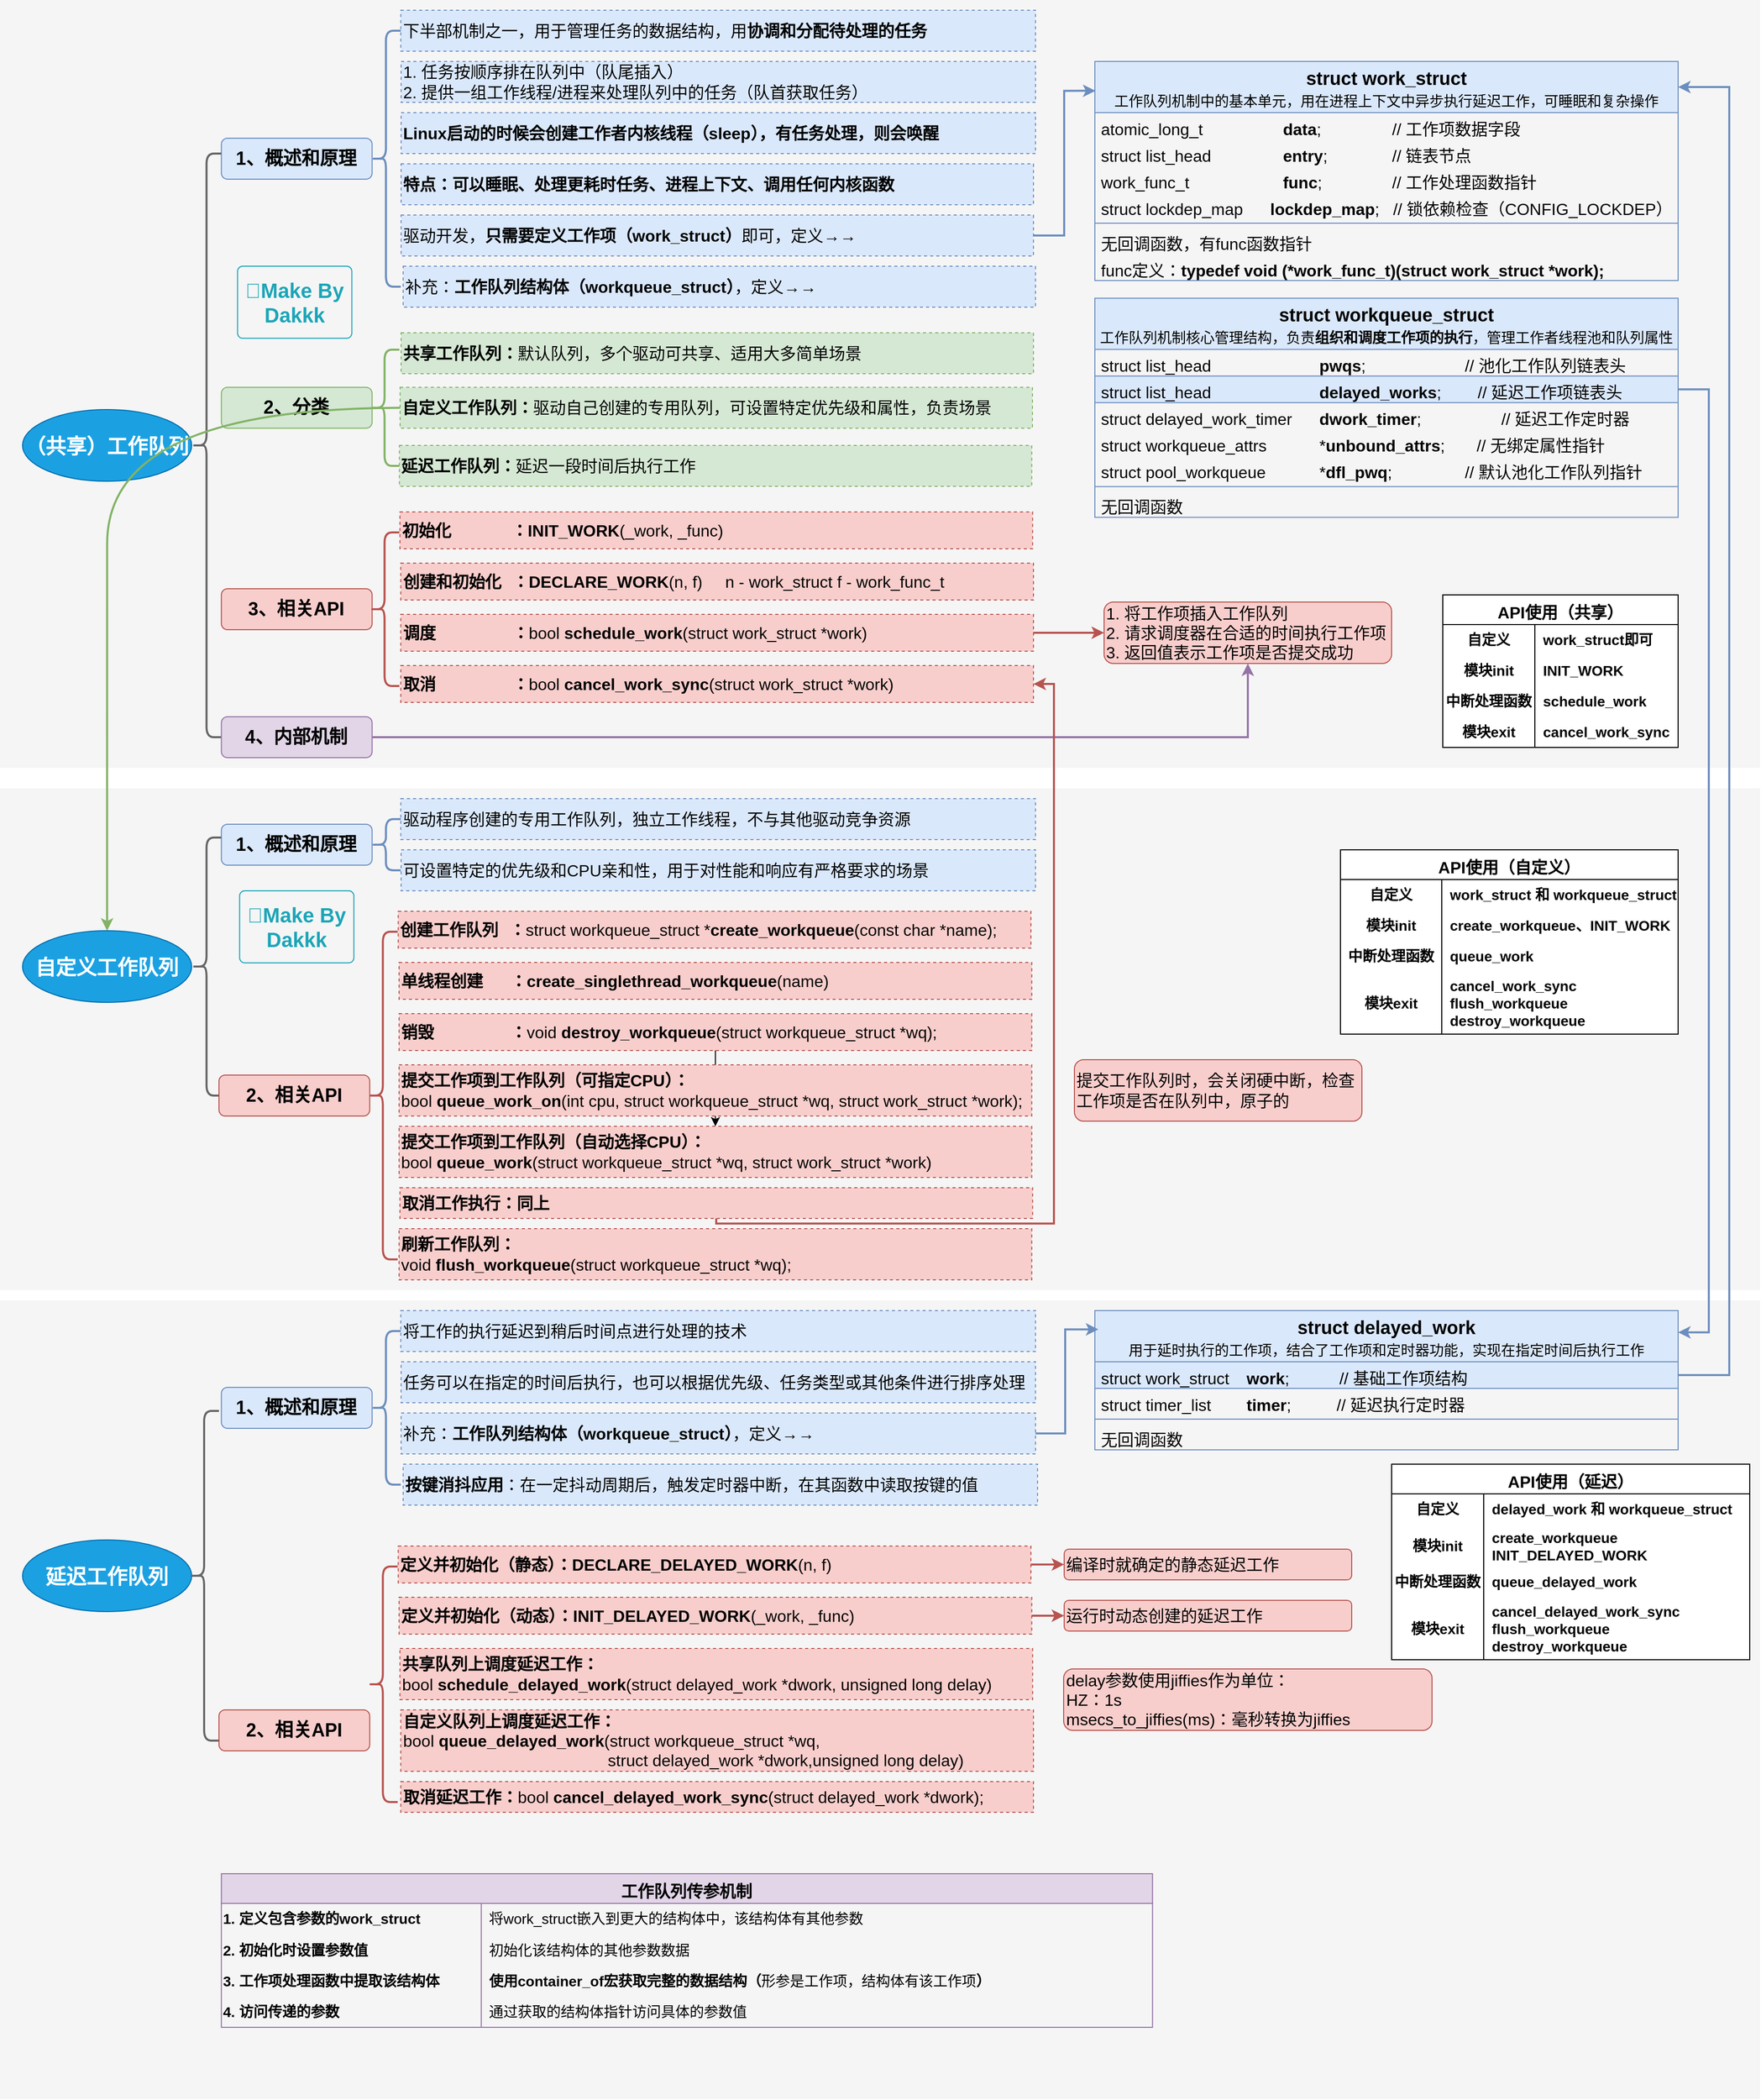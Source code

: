 <mxfile version="27.0.9">
  <diagram name="第 1 页" id="a3H8ymu1R6kGNxplYx1V">
    <mxGraphModel dx="3756" dy="2184" grid="1" gridSize="10" guides="1" tooltips="1" connect="1" arrows="1" fold="1" page="1" pageScale="1" pageWidth="1169" pageHeight="1654" math="0" shadow="0">
      <root>
        <mxCell id="0" />
        <mxCell id="1" parent="0" />
        <mxCell id="JcleeettQdBEKKMpYYWv-140" value="" style="rounded=0;whiteSpace=wrap;html=1;fillColor=#f5f5f5;fontColor=#333333;strokeColor=none;" parent="1" vertex="1">
          <mxGeometry x="90" y="1280" width="1720" height="780" as="geometry" />
        </mxCell>
        <mxCell id="JcleeettQdBEKKMpYYWv-117" value="" style="rounded=0;whiteSpace=wrap;html=1;fillColor=#f5f5f5;fontColor=#333333;strokeColor=none;" parent="1" vertex="1">
          <mxGeometry x="90" y="780" width="1720" height="490" as="geometry" />
        </mxCell>
        <mxCell id="JcleeettQdBEKKMpYYWv-116" value="" style="rounded=0;whiteSpace=wrap;html=1;fillColor=#f5f5f5;fontColor=#333333;strokeColor=none;" parent="1" vertex="1">
          <mxGeometry x="90" y="10" width="1720" height="750" as="geometry" />
        </mxCell>
        <mxCell id="JcleeettQdBEKKMpYYWv-1" value="&lt;h2&gt;&lt;font style=&quot;font-size: 18px;&quot;&gt;2、分类&lt;/font&gt;&lt;/h2&gt;" style="rounded=1;whiteSpace=wrap;html=1;fillColor=#d5e8d4;strokeColor=#82b366;fontStyle=1" parent="1" vertex="1">
          <mxGeometry x="306.34" y="388.25" width="147.33" height="40" as="geometry" />
        </mxCell>
        <mxCell id="JcleeettQdBEKKMpYYWv-2" value="&lt;span style=&quot;font-size: 16px;&quot;&gt;&lt;b&gt;共享工作队列：&lt;/b&gt;默认队列，多个驱动可共享、适用大多简单场景&lt;/span&gt;" style="text;html=1;align=left;verticalAlign=middle;whiteSpace=wrap;rounded=0;fillColor=#d5e8d4;strokeColor=#82b366;dashed=1;fontSize=14;" parent="1" vertex="1">
          <mxGeometry x="482" y="335" width="618" height="40" as="geometry" />
        </mxCell>
        <mxCell id="JcleeettQdBEKKMpYYWv-3" value="" style="shape=curlyBracket;whiteSpace=wrap;html=1;rounded=1;labelPosition=left;verticalLabelPosition=middle;align=right;verticalAlign=middle;fillColor=#d5e8d4;strokeColor=#82b366;strokeWidth=2;" parent="1" vertex="1">
          <mxGeometry x="451.33" y="351.5" width="29" height="113.5" as="geometry" />
        </mxCell>
        <mxCell id="JcleeettQdBEKKMpYYWv-4" value="&lt;h2&gt;&lt;font style=&quot;font-size: 18px;&quot;&gt;1、概述和原理&lt;/font&gt;&lt;/h2&gt;" style="rounded=1;whiteSpace=wrap;html=1;fillColor=#dae8fc;strokeColor=#6c8ebf;fontStyle=1" parent="1" vertex="1">
          <mxGeometry x="306.34" y="145" width="147.33" height="40" as="geometry" />
        </mxCell>
        <mxCell id="JcleeettQdBEKKMpYYWv-5" value="&lt;span style=&quot;font-size: 16px;&quot;&gt;下半部机制之一，用于管理任务的数据结构，用&lt;b&gt;协调和分配待处理的任务&lt;/b&gt;&lt;/span&gt;" style="text;html=1;align=left;verticalAlign=middle;whiteSpace=wrap;rounded=0;fillColor=#dae8fc;strokeColor=#6c8ebf;dashed=1;fontSize=14;" parent="1" vertex="1">
          <mxGeometry x="481.66" y="20" width="620.33" height="40" as="geometry" />
        </mxCell>
        <mxCell id="JcleeettQdBEKKMpYYWv-6" value="&lt;h1&gt;&lt;span style=&quot;font-size: 20px;&quot;&gt;（共享）工作队列&lt;/span&gt;&lt;/h1&gt;" style="ellipse;whiteSpace=wrap;html=1;fillColor=#1ba1e2;strokeColor=#006EAF;fontColor=#ffffff;fontStyle=1" parent="1" vertex="1">
          <mxGeometry x="112" y="410" width="165.34" height="70" as="geometry" />
        </mxCell>
        <mxCell id="JcleeettQdBEKKMpYYWv-7" value="" style="shape=curlyBracket;whiteSpace=wrap;html=1;rounded=1;labelPosition=left;verticalLabelPosition=middle;align=right;verticalAlign=middle;fillColor=#f5f5f5;strokeColor=#666666;strokeWidth=2;fontColor=#333333;" parent="1" vertex="1">
          <mxGeometry x="277.34" y="160" width="29" height="570" as="geometry" />
        </mxCell>
        <mxCell id="JcleeettQdBEKKMpYYWv-8" value="&lt;font style=&quot;font-size: 16px;&quot;&gt;1. 任务按顺序排在队列中（队尾插入）&lt;br&gt;2. 提供一组工作线程/进程来处理队列中的任务（队首获取任务）&lt;br&gt;&lt;/font&gt;" style="text;html=1;align=left;verticalAlign=middle;whiteSpace=wrap;rounded=0;fillColor=#dae8fc;strokeColor=#6c8ebf;dashed=1;fontSize=14;" parent="1" vertex="1">
          <mxGeometry x="481.99" y="70" width="620" height="40" as="geometry" />
        </mxCell>
        <mxCell id="JcleeettQdBEKKMpYYWv-9" value="" style="shape=curlyBracket;whiteSpace=wrap;html=1;rounded=1;labelPosition=left;verticalLabelPosition=middle;align=right;verticalAlign=middle;fillColor=#dae8fc;strokeColor=#6c8ebf;strokeWidth=2;" parent="1" vertex="1">
          <mxGeometry x="452.66" y="40" width="29" height="250" as="geometry" />
        </mxCell>
        <mxCell id="JcleeettQdBEKKMpYYWv-10" value="&lt;h2&gt;3、相关API&lt;/h2&gt;" style="rounded=1;whiteSpace=wrap;html=1;fillColor=#f8cecc;strokeColor=#b85450;fontStyle=1" parent="1" vertex="1">
          <mxGeometry x="306.34" y="585.0" width="147.33" height="40" as="geometry" />
        </mxCell>
        <mxCell id="JcleeettQdBEKKMpYYWv-11" value="&lt;span style=&quot;font-size: 16px;&quot;&gt;&lt;b&gt;初始化&lt;span style=&quot;white-space: pre;&quot;&gt;&#x9;&lt;/span&gt;&lt;span style=&quot;white-space: pre;&quot;&gt;&#x9;&lt;/span&gt;：INIT_WORK&lt;/b&gt;(_work, _func)&lt;/span&gt;" style="text;html=1;align=left;verticalAlign=middle;whiteSpace=wrap;rounded=0;fillColor=#f8cecc;strokeColor=#b85450;dashed=1;fontSize=14;" parent="1" vertex="1">
          <mxGeometry x="480.84" y="510" width="618.34" height="36" as="geometry" />
        </mxCell>
        <mxCell id="JcleeettQdBEKKMpYYWv-14" value="&lt;span style=&quot;font-size: 16px;&quot;&gt;&lt;b&gt;Linux启动的时候会创建工作者内核线程（sleep），有任务处理，则会唤醒&lt;/b&gt;&lt;/span&gt;" style="text;html=1;align=left;verticalAlign=middle;whiteSpace=wrap;rounded=0;fillColor=#dae8fc;strokeColor=#6c8ebf;dashed=1;fontSize=14;" parent="1" vertex="1">
          <mxGeometry x="481.99" y="120" width="620" height="40" as="geometry" />
        </mxCell>
        <mxCell id="JcleeettQdBEKKMpYYWv-15" value="&lt;b style=&quot;&quot;&gt;&lt;font style=&quot;font-size: 16px;&quot;&gt;特点：可以睡眠、处理更耗时任务、进程上下文、调用任何内核函数&lt;/font&gt;&lt;/b&gt;" style="text;html=1;align=left;verticalAlign=middle;whiteSpace=wrap;rounded=0;fillColor=#dae8fc;strokeColor=#6c8ebf;dashed=1;fontSize=14;" parent="1" vertex="1">
          <mxGeometry x="481.99" y="170" width="618.01" height="40" as="geometry" />
        </mxCell>
        <mxCell id="JcleeettQdBEKKMpYYWv-84" style="edgeStyle=orthogonalEdgeStyle;rounded=0;orthogonalLoop=1;jettySize=auto;html=1;entryX=0.5;entryY=0;entryDx=0;entryDy=0;curved=1;fillColor=#d5e8d4;strokeColor=#82b366;strokeWidth=2;" parent="1" source="JcleeettQdBEKKMpYYWv-16" target="JcleeettQdBEKKMpYYWv-55" edge="1">
          <mxGeometry relative="1" as="geometry" />
        </mxCell>
        <mxCell id="JcleeettQdBEKKMpYYWv-16" value="&lt;span style=&quot;font-size: 16px;&quot;&gt;&lt;b&gt;自定义工作队列：&lt;/b&gt;驱动自己创建的专用队列，可设置特定优先级和属性，负责场景&lt;/span&gt;" style="text;html=1;align=left;verticalAlign=middle;whiteSpace=wrap;rounded=0;fillColor=#d5e8d4;strokeColor=#82b366;dashed=1;fontSize=14;" parent="1" vertex="1">
          <mxGeometry x="481.01" y="388.25" width="618" height="40" as="geometry" />
        </mxCell>
        <mxCell id="JcleeettQdBEKKMpYYWv-17" value="" style="shape=curlyBracket;whiteSpace=wrap;html=1;rounded=1;labelPosition=left;verticalLabelPosition=middle;align=right;verticalAlign=middle;fillColor=#f8cecc;strokeColor=#b85450;strokeWidth=2;" parent="1" vertex="1">
          <mxGeometry x="451.33" y="530" width="29" height="150" as="geometry" />
        </mxCell>
        <mxCell id="JcleeettQdBEKKMpYYWv-18" value="&lt;font style=&quot;font-size: 20px;&quot;&gt;🌻Make By Dakkk&lt;/font&gt;" style="html=1;shadow=0;dashed=0;shape=mxgraph.bootstrap.rrect;rSize=5;strokeColor=#1CA5B8;strokeWidth=1;fillColor=none;fontColor=#1CA5B8;whiteSpace=wrap;align=center;verticalAlign=middle;spacingLeft=0;fontStyle=1;fontSize=16;spacing=5;" parent="1" vertex="1">
          <mxGeometry x="322.17" y="270" width="111.67" height="70.39" as="geometry" />
        </mxCell>
        <mxCell id="JcleeettQdBEKKMpYYWv-19" value="&lt;font style=&quot;&quot;&gt;&lt;span style=&quot;font-size: 18px;&quot;&gt;struct&amp;nbsp;work_struct&lt;/span&gt;&lt;br&gt;&lt;div style=&quot;text-align: left;&quot;&gt;&lt;span style=&quot;font-size: 14px; font-weight: 400;&quot;&gt;工作队列机制中的基本单元，用在进程上下文中异步执行延迟工作，可睡眠和复杂操作&lt;/span&gt;&lt;/div&gt;&lt;/font&gt;" style="swimlane;fontStyle=1;align=center;verticalAlign=top;childLayout=stackLayout;horizontal=1;startSize=50;horizontalStack=0;resizeParent=1;resizeParentMax=0;resizeLast=0;collapsible=1;marginBottom=0;whiteSpace=wrap;html=1;fontSize=16;strokeColor=#6c8ebf;fillColor=#dae8fc;" parent="1" vertex="1">
          <mxGeometry x="1160" y="70" width="570" height="214" as="geometry">
            <mxRectangle x="20" y="90" width="400" height="60" as="alternateBounds" />
          </mxGeometry>
        </mxCell>
        <mxCell id="JcleeettQdBEKKMpYYWv-20" value="atomic_long_t&amp;nbsp; &amp;nbsp; &amp;nbsp; &amp;nbsp; &amp;nbsp; &amp;nbsp;&lt;span style=&quot;white-space: pre;&quot;&gt;&#x9;&lt;/span&gt;&lt;b&gt;data&lt;/b&gt;;&amp;nbsp; &amp;nbsp; &amp;nbsp; &amp;nbsp; &amp;nbsp; &amp;nbsp;&lt;span style=&quot;white-space: pre;&quot;&gt;&#x9;&lt;/span&gt;// 工作项数据字段" style="text;strokeColor=none;fillColor=none;align=left;verticalAlign=top;spacingLeft=4;spacingRight=4;overflow=hidden;rotatable=1;points=[[0,0.5],[1,0.5]];portConstraint=eastwest;whiteSpace=wrap;html=1;fontSize=16;movable=1;resizable=1;deletable=1;editable=1;locked=0;connectable=1;" parent="JcleeettQdBEKKMpYYWv-19" vertex="1">
          <mxGeometry y="50" width="570" height="26" as="geometry" />
        </mxCell>
        <mxCell id="JcleeettQdBEKKMpYYWv-21" value="struct list_head&amp;nbsp; &amp;nbsp; &amp;nbsp; &amp;nbsp; &lt;span style=&quot;white-space: pre;&quot;&gt;&#x9;&lt;/span&gt;&lt;b&gt;entry&lt;/b&gt;;&amp;nbsp; &amp;nbsp; &amp;nbsp; &amp;nbsp; &amp;nbsp; &lt;span style=&quot;white-space: pre;&quot;&gt;&#x9;&lt;/span&gt;// 链表节点" style="text;strokeColor=none;fillColor=none;align=left;verticalAlign=top;spacingLeft=4;spacingRight=4;overflow=hidden;rotatable=1;points=[[0,0.5],[1,0.5]];portConstraint=eastwest;whiteSpace=wrap;html=1;fontSize=16;movable=1;resizable=1;deletable=1;editable=1;locked=0;connectable=1;" parent="JcleeettQdBEKKMpYYWv-19" vertex="1">
          <mxGeometry y="76" width="570" height="26" as="geometry" />
        </mxCell>
        <mxCell id="JcleeettQdBEKKMpYYWv-22" value="work_func_t&amp;nbsp; &amp;nbsp; &amp;nbsp; &amp;nbsp; &amp;nbsp; &amp;nbsp; &amp;nbsp;&lt;span style=&quot;white-space: pre;&quot;&gt;&#x9;&lt;/span&gt;&lt;b&gt;func&lt;/b&gt;;&amp;nbsp; &amp;nbsp; &amp;nbsp; &amp;nbsp; &amp;nbsp; &amp;nbsp;&lt;span style=&quot;white-space: pre;&quot;&gt;&#x9;&lt;/span&gt;// 工作处理函数指针" style="text;strokeColor=none;fillColor=none;align=left;verticalAlign=top;spacingLeft=4;spacingRight=4;overflow=hidden;rotatable=1;points=[[0,0.5],[1,0.5]];portConstraint=eastwest;whiteSpace=wrap;html=1;fontSize=16;movable=1;resizable=1;deletable=1;editable=1;locked=0;connectable=1;" parent="JcleeettQdBEKKMpYYWv-19" vertex="1">
          <mxGeometry y="102" width="570" height="26" as="geometry" />
        </mxCell>
        <mxCell id="JcleeettQdBEKKMpYYWv-23" value="struct lockdep_map&amp;nbsp; &amp;nbsp; &amp;nbsp; &lt;b&gt;lockdep_map&lt;/b&gt;;&amp;nbsp; &amp;nbsp;// 锁依赖检查（CONFIG_LOCKDEP）" style="text;strokeColor=none;fillColor=none;align=left;verticalAlign=top;spacingLeft=4;spacingRight=4;overflow=hidden;rotatable=1;points=[[0,0.5],[1,0.5]];portConstraint=eastwest;whiteSpace=wrap;html=1;fontSize=16;movable=1;resizable=1;deletable=1;editable=1;locked=0;connectable=1;" parent="JcleeettQdBEKKMpYYWv-19" vertex="1">
          <mxGeometry y="128" width="570" height="26" as="geometry" />
        </mxCell>
        <mxCell id="JcleeettQdBEKKMpYYWv-25" value="" style="line;strokeWidth=1;align=left;verticalAlign=middle;spacingTop=-1;spacingLeft=3;spacingRight=3;rotatable=0;labelPosition=right;points=[];portConstraint=eastwest;fontSize=16;fillColor=#dae8fc;strokeColor=#6c8ebf;" parent="JcleeettQdBEKKMpYYWv-19" vertex="1">
          <mxGeometry y="154" width="570" height="8" as="geometry" />
        </mxCell>
        <mxCell id="JcleeettQdBEKKMpYYWv-27" value="无回调函数，有func函数指针" style="text;strokeColor=none;fillColor=none;align=left;verticalAlign=top;spacingLeft=4;spacingRight=4;overflow=hidden;rotatable=1;points=[[0,0.5],[1,0.5]];portConstraint=eastwest;whiteSpace=wrap;html=1;fontSize=16;movable=1;resizable=1;deletable=1;editable=1;locked=0;connectable=1;" parent="JcleeettQdBEKKMpYYWv-19" vertex="1">
          <mxGeometry y="162" width="570" height="26" as="geometry" />
        </mxCell>
        <mxCell id="JcleeettQdBEKKMpYYWv-38" value="func定义：&lt;b&gt;typedef void (*work_func_t)(struct work_struct *work);&lt;/b&gt;" style="text;strokeColor=none;fillColor=none;align=left;verticalAlign=top;spacingLeft=4;spacingRight=4;overflow=hidden;rotatable=1;points=[[0,0.5],[1,0.5]];portConstraint=eastwest;whiteSpace=wrap;html=1;fontSize=16;movable=1;resizable=1;deletable=1;editable=1;locked=0;connectable=1;" parent="JcleeettQdBEKKMpYYWv-19" vertex="1">
          <mxGeometry y="188" width="570" height="26" as="geometry" />
        </mxCell>
        <mxCell id="JcleeettQdBEKKMpYYWv-29" value="&lt;span style=&quot;font-size: 16px;&quot;&gt;&lt;b&gt;延迟工作队列：&lt;/b&gt;延迟一段时间后执行工作&lt;/span&gt;" style="text;html=1;align=left;verticalAlign=middle;whiteSpace=wrap;rounded=0;fillColor=#d5e8d4;strokeColor=#82b366;dashed=1;fontSize=14;" parent="1" vertex="1">
          <mxGeometry x="480.33" y="445" width="618" height="40" as="geometry" />
        </mxCell>
        <mxCell id="JcleeettQdBEKKMpYYWv-36" value="&lt;span style=&quot;font-size: 16px;&quot;&gt;驱动开发，&lt;b&gt;只需要定义工作项（work_struct）&lt;/b&gt;即可，定义→&lt;/span&gt;&lt;span style=&quot;font-size: 16px;&quot;&gt;→&lt;/span&gt;" style="text;html=1;align=left;verticalAlign=middle;whiteSpace=wrap;rounded=0;fillColor=#dae8fc;strokeColor=#6c8ebf;dashed=1;fontSize=14;" parent="1" vertex="1">
          <mxGeometry x="481.99" y="220" width="618.01" height="40" as="geometry" />
        </mxCell>
        <mxCell id="JcleeettQdBEKKMpYYWv-37" style="edgeStyle=orthogonalEdgeStyle;rounded=0;orthogonalLoop=1;jettySize=auto;html=1;entryX=0.001;entryY=0.134;entryDx=0;entryDy=0;entryPerimeter=0;fillColor=#dae8fc;strokeColor=#6c8ebf;strokeWidth=2;" parent="1" source="JcleeettQdBEKKMpYYWv-36" target="JcleeettQdBEKKMpYYWv-19" edge="1">
          <mxGeometry relative="1" as="geometry" />
        </mxCell>
        <mxCell id="JcleeettQdBEKKMpYYWv-39" value="&lt;span style=&quot;font-size: 16px;&quot;&gt;&lt;b&gt;创建和初始化&lt;span style=&quot;white-space: pre;&quot;&gt;&#x9;&lt;/span&gt;：DECLARE_WORK&lt;/b&gt;(n, f)&amp;nbsp; &amp;nbsp; &amp;nbsp;n - work_struct f - work_func_t&lt;/span&gt;" style="text;html=1;align=left;verticalAlign=middle;whiteSpace=wrap;rounded=0;fillColor=#f8cecc;strokeColor=#b85450;dashed=1;fontSize=14;" parent="1" vertex="1">
          <mxGeometry x="481.66" y="560" width="618.34" height="36" as="geometry" />
        </mxCell>
        <mxCell id="JcleeettQdBEKKMpYYWv-43" style="edgeStyle=orthogonalEdgeStyle;rounded=0;orthogonalLoop=1;jettySize=auto;html=1;entryX=0;entryY=0.5;entryDx=0;entryDy=0;fillColor=#f8cecc;strokeColor=#b85450;strokeWidth=2;" parent="1" source="JcleeettQdBEKKMpYYWv-40" target="JcleeettQdBEKKMpYYWv-42" edge="1">
          <mxGeometry relative="1" as="geometry" />
        </mxCell>
        <mxCell id="JcleeettQdBEKKMpYYWv-40" value="&lt;b style=&quot;font-size: 16px;&quot;&gt;调度&lt;/b&gt;&lt;span style=&quot;font-size: 16px; font-weight: bold; white-space: pre;&quot;&gt;&#x9;&lt;span style=&quot;white-space: pre;&quot;&gt;&#x9;&lt;/span&gt;&lt;span style=&quot;white-space: pre;&quot;&gt;&#x9;&lt;/span&gt;&lt;/span&gt;&lt;b style=&quot;font-size: 16px;&quot;&gt;：&lt;/b&gt;&lt;span style=&quot;font-size: 16px;&quot;&gt;bool &lt;/span&gt;&lt;b style=&quot;font-size: 16px;&quot;&gt;schedule_work&lt;/b&gt;&lt;span style=&quot;font-size: 16px;&quot;&gt;(struct work_struct *work)&lt;/span&gt;" style="text;html=1;align=left;verticalAlign=middle;whiteSpace=wrap;rounded=0;fillColor=#f8cecc;strokeColor=#b85450;dashed=1;fontSize=14;" parent="1" vertex="1">
          <mxGeometry x="481.66" y="610" width="618.34" height="36" as="geometry" />
        </mxCell>
        <mxCell id="JcleeettQdBEKKMpYYWv-41" value="&lt;span style=&quot;font-size: 16px;&quot;&gt;&lt;b&gt;取消&lt;span style=&quot;white-space: pre;&quot;&gt;&#x9;&lt;/span&gt;&lt;span style=&quot;white-space: pre;&quot;&gt;&#x9;&lt;/span&gt;&lt;/b&gt;&lt;span style=&quot;font-weight: bold; white-space: pre;&quot;&gt;&#x9;&lt;/span&gt;&lt;b&gt;：&lt;/b&gt;bool &lt;b&gt;cancel_work_sync&lt;/b&gt;(struct work_struct *work)&lt;/span&gt;" style="text;html=1;align=left;verticalAlign=middle;whiteSpace=wrap;rounded=0;fillColor=#f8cecc;strokeColor=#b85450;dashed=1;fontSize=14;" parent="1" vertex="1">
          <mxGeometry x="481.66" y="660" width="618.34" height="36" as="geometry" />
        </mxCell>
        <mxCell id="JcleeettQdBEKKMpYYWv-42" value="&lt;span style=&quot;font-size: 16px;&quot;&gt;1. 将工作项插入工作队列&lt;br&gt;2. 请求调度器在合适的时间执行工作项&lt;br&gt;3. 返回值表示工作项是否提交成功&lt;/span&gt;" style="rounded=1;whiteSpace=wrap;html=1;fillColor=#f8cecc;strokeColor=#b85450;align=left;" parent="1" vertex="1">
          <mxGeometry x="1169" y="598" width="281" height="60" as="geometry" />
        </mxCell>
        <mxCell id="JcleeettQdBEKKMpYYWv-49" style="edgeStyle=orthogonalEdgeStyle;rounded=0;orthogonalLoop=1;jettySize=auto;html=1;entryX=0.5;entryY=1;entryDx=0;entryDy=0;fillColor=#e1d5e7;strokeColor=#9673a6;strokeWidth=2;" parent="1" source="JcleeettQdBEKKMpYYWv-44" target="JcleeettQdBEKKMpYYWv-42" edge="1">
          <mxGeometry relative="1" as="geometry" />
        </mxCell>
        <mxCell id="JcleeettQdBEKKMpYYWv-44" value="&lt;h2&gt;4、内部机制&lt;/h2&gt;" style="rounded=1;whiteSpace=wrap;html=1;fillColor=#e1d5e7;strokeColor=#9673a6;fontStyle=1" parent="1" vertex="1">
          <mxGeometry x="306.34" y="710.0" width="147.33" height="40" as="geometry" />
        </mxCell>
        <mxCell id="JcleeettQdBEKKMpYYWv-53" value="&lt;h2&gt;&lt;font style=&quot;font-size: 18px;&quot;&gt;1、概述和原理&lt;/font&gt;&lt;/h2&gt;" style="rounded=1;whiteSpace=wrap;html=1;fillColor=#dae8fc;strokeColor=#6c8ebf;fontStyle=1" parent="1" vertex="1">
          <mxGeometry x="306.34" y="815" width="147.33" height="40" as="geometry" />
        </mxCell>
        <mxCell id="JcleeettQdBEKKMpYYWv-54" value="&lt;span style=&quot;font-size: 16px;&quot;&gt;驱动程序创建的专用工作队列，独立工作线程，不与其他驱动竞争资源&lt;/span&gt;" style="text;html=1;align=left;verticalAlign=middle;whiteSpace=wrap;rounded=0;fillColor=#dae8fc;strokeColor=#6c8ebf;dashed=1;fontSize=14;" parent="1" vertex="1">
          <mxGeometry x="481.66" y="790" width="620.33" height="40" as="geometry" />
        </mxCell>
        <mxCell id="JcleeettQdBEKKMpYYWv-55" value="&lt;h1&gt;&lt;span style=&quot;font-size: 20px;&quot;&gt;自定义工作队列&lt;/span&gt;&lt;/h1&gt;" style="ellipse;whiteSpace=wrap;html=1;fillColor=#1ba1e2;strokeColor=#006EAF;fontColor=#ffffff;fontStyle=1" parent="1" vertex="1">
          <mxGeometry x="112" y="919" width="165.34" height="70" as="geometry" />
        </mxCell>
        <mxCell id="JcleeettQdBEKKMpYYWv-56" value="" style="shape=curlyBracket;whiteSpace=wrap;html=1;rounded=1;labelPosition=left;verticalLabelPosition=middle;align=right;verticalAlign=middle;fillColor=#f5f5f5;strokeColor=#666666;strokeWidth=2;fontColor=#333333;" parent="1" vertex="1">
          <mxGeometry x="277.34" y="828" width="29" height="252" as="geometry" />
        </mxCell>
        <mxCell id="JcleeettQdBEKKMpYYWv-57" value="&lt;span style=&quot;font-size: 16px;&quot;&gt;可设置特定的优先级和CPU亲和性，用于对性能和响应有严格要求的场景&lt;/span&gt;" style="text;html=1;align=left;verticalAlign=middle;whiteSpace=wrap;rounded=0;fillColor=#dae8fc;strokeColor=#6c8ebf;dashed=1;fontSize=14;" parent="1" vertex="1">
          <mxGeometry x="481.99" y="840" width="620" height="40" as="geometry" />
        </mxCell>
        <mxCell id="JcleeettQdBEKKMpYYWv-58" value="" style="shape=curlyBracket;whiteSpace=wrap;html=1;rounded=1;labelPosition=left;verticalLabelPosition=middle;align=right;verticalAlign=middle;fillColor=#dae8fc;strokeColor=#6c8ebf;strokeWidth=2;" parent="1" vertex="1">
          <mxGeometry x="452.66" y="810" width="29" height="50" as="geometry" />
        </mxCell>
        <mxCell id="JcleeettQdBEKKMpYYWv-59" value="&lt;h2&gt;2、相关API&lt;/h2&gt;" style="rounded=1;whiteSpace=wrap;html=1;fillColor=#f8cecc;strokeColor=#b85450;fontStyle=1" parent="1" vertex="1">
          <mxGeometry x="304.0" y="1060" width="147.33" height="40" as="geometry" />
        </mxCell>
        <mxCell id="JcleeettQdBEKKMpYYWv-60" value="&lt;span style=&quot;font-size: 16px;&quot;&gt;&lt;b&gt;创建工作队列&lt;/b&gt;&lt;span style=&quot;font-weight: bold; white-space: pre;&quot;&gt;&#x9;&lt;/span&gt;&lt;b&gt;：&lt;/b&gt;struct workqueue_struct *&lt;b&gt;create_workqueue&lt;/b&gt;(const char *name);&lt;/span&gt;" style="text;html=1;align=left;verticalAlign=middle;whiteSpace=wrap;rounded=0;fillColor=#f8cecc;strokeColor=#b85450;dashed=1;fontSize=14;" parent="1" vertex="1">
          <mxGeometry x="479.17" y="900" width="618.34" height="36" as="geometry" />
        </mxCell>
        <mxCell id="JcleeettQdBEKKMpYYWv-64" value="" style="shape=curlyBracket;whiteSpace=wrap;html=1;rounded=1;labelPosition=left;verticalLabelPosition=middle;align=right;verticalAlign=middle;fillColor=#f8cecc;strokeColor=#b85450;strokeWidth=2;" parent="1" vertex="1">
          <mxGeometry x="449.66" y="920" width="29" height="320" as="geometry" />
        </mxCell>
        <mxCell id="JcleeettQdBEKKMpYYWv-65" value="&lt;font style=&quot;font-size: 20px;&quot;&gt;🌻Make By Dakkk&lt;/font&gt;" style="html=1;shadow=0;dashed=0;shape=mxgraph.bootstrap.rrect;rSize=5;strokeColor=#1CA5B8;strokeWidth=1;fillColor=none;fontColor=#1CA5B8;whiteSpace=wrap;align=center;verticalAlign=middle;spacingLeft=0;fontStyle=1;fontSize=16;spacing=5;" parent="1" vertex="1">
          <mxGeometry x="324.17" y="880" width="111.67" height="70.39" as="geometry" />
        </mxCell>
        <mxCell id="JcleeettQdBEKKMpYYWv-66" value="&lt;font style=&quot;&quot;&gt;&lt;span style=&quot;font-size: 18px;&quot;&gt;struct&amp;nbsp;workqueue_struct&lt;/span&gt;&lt;br&gt;&lt;div style=&quot;text-align: left;&quot;&gt;&lt;span style=&quot;font-size: 14px; font-weight: 400;&quot;&gt;工作队列机制核心管理结构，负责&lt;/span&gt;&lt;span style=&quot;font-size: 14px;&quot;&gt;组织和调度工作项的执行&lt;/span&gt;&lt;span style=&quot;font-size: 14px; font-weight: 400;&quot;&gt;，管理工作者线程池和队列属性&lt;/span&gt;&lt;/div&gt;&lt;/font&gt;" style="swimlane;fontStyle=1;align=center;verticalAlign=top;childLayout=stackLayout;horizontal=1;startSize=50;horizontalStack=0;resizeParent=1;resizeParentMax=0;resizeLast=0;collapsible=1;marginBottom=0;whiteSpace=wrap;html=1;fontSize=16;strokeColor=#6c8ebf;fillColor=#dae8fc;" parent="1" vertex="1">
          <mxGeometry x="1160" y="301.25" width="570" height="214" as="geometry">
            <mxRectangle x="20" y="90" width="400" height="60" as="alternateBounds" />
          </mxGeometry>
        </mxCell>
        <mxCell id="JcleeettQdBEKKMpYYWv-67" value="struct list_head&amp;nbsp; &amp;nbsp; &amp;nbsp; &amp;nbsp; &amp;nbsp; &lt;span style=&quot;white-space: pre;&quot;&gt;&#x9;&lt;/span&gt;&lt;span style=&quot;white-space: pre;&quot;&gt;&#x9;&lt;/span&gt;&lt;b&gt;pwqs&lt;/b&gt;;&amp;nbsp; &amp;nbsp; &amp;nbsp; &amp;nbsp; &amp;nbsp; &amp;nbsp; &amp;nbsp; &amp;nbsp; &amp;nbsp;&lt;span style=&quot;white-space: pre;&quot;&gt;&#x9;&lt;/span&gt;// 池化工作队列链表头" style="text;strokeColor=none;fillColor=none;align=left;verticalAlign=top;spacingLeft=4;spacingRight=4;overflow=hidden;rotatable=1;points=[[0,0.5],[1,0.5]];portConstraint=eastwest;whiteSpace=wrap;html=1;fontSize=16;movable=1;resizable=1;deletable=1;editable=1;locked=0;connectable=1;" parent="JcleeettQdBEKKMpYYWv-66" vertex="1">
          <mxGeometry y="50" width="570" height="26" as="geometry" />
        </mxCell>
        <mxCell id="JcleeettQdBEKKMpYYWv-68" value="struct list_head&amp;nbsp; &amp;nbsp; &amp;nbsp; &amp;nbsp; &amp;nbsp; &lt;span style=&quot;white-space: pre;&quot;&gt;&#x9;&lt;/span&gt;&lt;span style=&quot;white-space: pre;&quot;&gt;&#x9;&lt;/span&gt;&lt;b&gt;delayed_works&lt;/b&gt;;&amp;nbsp; &amp;nbsp; &amp;nbsp; &amp;nbsp; // 延迟工作项链表头" style="text;strokeColor=#6c8ebf;fillColor=#dae8fc;align=left;verticalAlign=top;spacingLeft=4;spacingRight=4;overflow=hidden;rotatable=1;points=[[0,0.5],[1,0.5]];portConstraint=eastwest;whiteSpace=wrap;html=1;fontSize=16;movable=1;resizable=1;deletable=1;editable=1;locked=0;connectable=1;" parent="JcleeettQdBEKKMpYYWv-66" vertex="1">
          <mxGeometry y="76" width="570" height="26" as="geometry" />
        </mxCell>
        <mxCell id="JcleeettQdBEKKMpYYWv-69" value="struct delayed_work_timer &lt;span style=&quot;white-space: pre;&quot;&gt;&#x9;&lt;/span&gt;&lt;b&gt;dwork_timer&lt;/b&gt;;&amp;nbsp; &amp;nbsp; &amp;nbsp; &amp;nbsp; &amp;nbsp; &lt;span style=&quot;white-space: pre;&quot;&gt;&#x9;&lt;/span&gt;// 延迟工作定时器" style="text;strokeColor=none;fillColor=none;align=left;verticalAlign=top;spacingLeft=4;spacingRight=4;overflow=hidden;rotatable=1;points=[[0,0.5],[1,0.5]];portConstraint=eastwest;whiteSpace=wrap;html=1;fontSize=16;movable=1;resizable=1;deletable=1;editable=1;locked=0;connectable=1;" parent="JcleeettQdBEKKMpYYWv-66" vertex="1">
          <mxGeometry y="102" width="570" height="26" as="geometry" />
        </mxCell>
        <mxCell id="JcleeettQdBEKKMpYYWv-70" value="struct workqueue_attrs&amp;nbsp; &amp;nbsp; &lt;span style=&quot;white-space: pre;&quot;&gt;&#x9;&lt;/span&gt;*&lt;b&gt;unbound_attrs&lt;/b&gt;;&amp;nbsp; &amp;nbsp; &amp;nbsp; &amp;nbsp;// 无绑定属性指针" style="text;strokeColor=none;fillColor=none;align=left;verticalAlign=top;spacingLeft=4;spacingRight=4;overflow=hidden;rotatable=1;points=[[0,0.5],[1,0.5]];portConstraint=eastwest;whiteSpace=wrap;html=1;fontSize=16;movable=1;resizable=1;deletable=1;editable=1;locked=0;connectable=1;" parent="JcleeettQdBEKKMpYYWv-66" vertex="1">
          <mxGeometry y="128" width="570" height="26" as="geometry" />
        </mxCell>
        <mxCell id="JcleeettQdBEKKMpYYWv-73" value="struct pool_workqueue&amp;nbsp; &amp;nbsp; &amp;nbsp;&lt;span style=&quot;white-space: pre;&quot;&gt;&#x9;&lt;/span&gt;*&lt;b&gt;dfl_pwq&lt;/b&gt;;&amp;nbsp; &amp;nbsp; &amp;nbsp; &amp;nbsp; &amp;nbsp; &amp;nbsp; &amp;nbsp;&lt;span style=&quot;white-space: pre;&quot;&gt;&#x9;&lt;/span&gt;// 默认池化工作队列指针" style="text;strokeColor=none;fillColor=none;align=left;verticalAlign=top;spacingLeft=4;spacingRight=4;overflow=hidden;rotatable=1;points=[[0,0.5],[1,0.5]];portConstraint=eastwest;whiteSpace=wrap;html=1;fontSize=16;movable=1;resizable=1;deletable=1;editable=1;locked=0;connectable=1;" parent="JcleeettQdBEKKMpYYWv-66" vertex="1">
          <mxGeometry y="154" width="570" height="26" as="geometry" />
        </mxCell>
        <mxCell id="JcleeettQdBEKKMpYYWv-71" value="" style="line;strokeWidth=1;align=left;verticalAlign=middle;spacingTop=-1;spacingLeft=3;spacingRight=3;rotatable=0;labelPosition=right;points=[];portConstraint=eastwest;fontSize=16;fillColor=#dae8fc;strokeColor=#6c8ebf;" parent="JcleeettQdBEKKMpYYWv-66" vertex="1">
          <mxGeometry y="180" width="570" height="8" as="geometry" />
        </mxCell>
        <mxCell id="JcleeettQdBEKKMpYYWv-72" value="无回调函数" style="text;strokeColor=none;fillColor=none;align=left;verticalAlign=top;spacingLeft=4;spacingRight=4;overflow=hidden;rotatable=1;points=[[0,0.5],[1,0.5]];portConstraint=eastwest;whiteSpace=wrap;html=1;fontSize=16;movable=1;resizable=1;deletable=1;editable=1;locked=0;connectable=1;" parent="JcleeettQdBEKKMpYYWv-66" vertex="1">
          <mxGeometry y="188" width="570" height="26" as="geometry" />
        </mxCell>
        <mxCell id="JcleeettQdBEKKMpYYWv-77" value="&lt;span style=&quot;font-size: 16px;&quot;&gt;&lt;b&gt;单线程创建&lt;/b&gt;&lt;span style=&quot;font-weight: bold; white-space: pre;&quot;&gt;&#x9;&lt;/span&gt;&lt;b&gt;：create_singlethread_workqueue&lt;/b&gt;(name)&lt;/span&gt;" style="text;html=1;align=left;verticalAlign=middle;whiteSpace=wrap;rounded=0;fillColor=#f8cecc;strokeColor=#b85450;dashed=1;fontSize=14;" parent="1" vertex="1">
          <mxGeometry x="479.99" y="950" width="618.34" height="36" as="geometry" />
        </mxCell>
        <mxCell id="JcleeettQdBEKKMpYYWv-95" value="" style="edgeStyle=orthogonalEdgeStyle;rounded=0;orthogonalLoop=1;jettySize=auto;html=1;" parent="1" source="JcleeettQdBEKKMpYYWv-79" target="JcleeettQdBEKKMpYYWv-86" edge="1">
          <mxGeometry relative="1" as="geometry" />
        </mxCell>
        <mxCell id="JcleeettQdBEKKMpYYWv-79" value="&lt;b style=&quot;font-size: 16px;&quot;&gt;销毁&lt;/b&gt;&lt;span style=&quot;font-size: 16px; font-weight: bold; white-space: pre;&quot;&gt;&#x9;&lt;span style=&quot;white-space: pre;&quot;&gt;&#x9;&lt;/span&gt;&lt;span style=&quot;white-space: pre;&quot;&gt;&#x9;&lt;/span&gt;&lt;/span&gt;&lt;b style=&quot;font-size: 16px;&quot;&gt;：&lt;/b&gt;&lt;span style=&quot;font-size: 16px;&quot;&gt;void &lt;b&gt;destroy_workqueue&lt;/b&gt;(struct workqueue_struct *wq);&lt;/span&gt;" style="text;html=1;align=left;verticalAlign=middle;whiteSpace=wrap;rounded=0;fillColor=#f8cecc;strokeColor=#b85450;dashed=1;fontSize=14;" parent="1" vertex="1">
          <mxGeometry x="479.99" y="1000" width="618.34" height="36" as="geometry" />
        </mxCell>
        <mxCell id="JcleeettQdBEKKMpYYWv-80" value="&lt;b style=&quot;font-size: 16px;&quot;&gt;提交工作项到工作队列（可指定CPU）&lt;/b&gt;&lt;span style=&quot;font-size: 16px;&quot;&gt;&lt;b&gt;：&lt;br&gt;&lt;/b&gt;bool &lt;b&gt;queue_work_on&lt;/b&gt;(int cpu, struct workqueue_struct *wq, struct work_struct *work);&lt;/span&gt;" style="text;html=1;align=left;verticalAlign=middle;whiteSpace=wrap;rounded=0;fillColor=#f8cecc;strokeColor=#b85450;dashed=1;fontSize=14;" parent="1" vertex="1">
          <mxGeometry x="479.99" y="1050" width="618.34" height="50" as="geometry" />
        </mxCell>
        <mxCell id="JcleeettQdBEKKMpYYWv-81" value="&lt;span style=&quot;font-size: 16px;&quot;&gt;提交工作队列时，会关闭硬中断，检查工作项是否在队列中，原子的&lt;br&gt;&lt;/span&gt;" style="rounded=1;whiteSpace=wrap;html=1;fillColor=#f8cecc;strokeColor=#b85450;align=left;" parent="1" vertex="1">
          <mxGeometry x="1140" y="1045" width="281" height="60" as="geometry" />
        </mxCell>
        <mxCell id="JcleeettQdBEKKMpYYWv-85" value="&lt;span style=&quot;font-size: 16px;&quot;&gt;补充：&lt;b&gt;工作队列结构体（workqueue_struct）&lt;/b&gt;，&lt;/span&gt;&lt;span style=&quot;font-size: 16px;&quot;&gt;定义→&lt;/span&gt;&lt;span style=&quot;font-size: 16px;&quot;&gt;→&lt;/span&gt;" style="text;html=1;align=left;verticalAlign=middle;whiteSpace=wrap;rounded=0;fillColor=#dae8fc;strokeColor=#6c8ebf;dashed=1;fontSize=14;" parent="1" vertex="1">
          <mxGeometry x="483.98" y="270" width="618.01" height="40" as="geometry" />
        </mxCell>
        <mxCell id="JcleeettQdBEKKMpYYWv-86" value="&lt;b style=&quot;font-size: 16px;&quot;&gt;提交工作项到工作队列（自动选择CPU）：&lt;br&gt;&lt;/b&gt;&lt;span style=&quot;font-size: 16px;&quot;&gt;bool &lt;b&gt;queue_work&lt;/b&gt;(struct workqueue_struct *wq, struct work_struct *work)&lt;/span&gt;" style="text;html=1;align=left;verticalAlign=middle;whiteSpace=wrap;rounded=0;fillColor=#f8cecc;strokeColor=#b85450;dashed=1;fontSize=14;" parent="1" vertex="1">
          <mxGeometry x="479.99" y="1110" width="618.34" height="50" as="geometry" />
        </mxCell>
        <mxCell id="JcleeettQdBEKKMpYYWv-94" style="edgeStyle=orthogonalEdgeStyle;rounded=0;orthogonalLoop=1;jettySize=auto;html=1;entryX=1;entryY=0.5;entryDx=0;entryDy=0;fillColor=#f8cecc;strokeColor=#b85450;strokeWidth=2;" parent="1" source="JcleeettQdBEKKMpYYWv-92" target="JcleeettQdBEKKMpYYWv-41" edge="1">
          <mxGeometry relative="1" as="geometry">
            <Array as="points">
              <mxPoint x="1120" y="1205" />
              <mxPoint x="1120" y="678" />
            </Array>
          </mxGeometry>
        </mxCell>
        <mxCell id="JcleeettQdBEKKMpYYWv-92" value="&lt;span style=&quot;font-size: 16px;&quot;&gt;&lt;b&gt;取消工作执行&lt;/b&gt;&lt;b&gt;：同上&lt;/b&gt;&lt;br&gt;&lt;/span&gt;" style="text;html=1;align=left;verticalAlign=middle;whiteSpace=wrap;rounded=0;fillColor=#f8cecc;strokeColor=#b85450;dashed=1;fontSize=14;" parent="1" vertex="1">
          <mxGeometry x="480.84" y="1170" width="618.34" height="30" as="geometry" />
        </mxCell>
        <mxCell id="JcleeettQdBEKKMpYYWv-93" value="&lt;b style=&quot;font-size: 16px;&quot;&gt;刷新工作队列：&lt;/b&gt;&lt;br&gt;&lt;span style=&quot;font-size: 16px;&quot;&gt;void &lt;b&gt;flush_workqueue&lt;/b&gt;(struct workqueue_struct *wq);&lt;/span&gt;" style="text;html=1;align=left;verticalAlign=middle;whiteSpace=wrap;rounded=0;fillColor=#f8cecc;strokeColor=#b85450;dashed=1;fontSize=14;" parent="1" vertex="1">
          <mxGeometry x="479.99" y="1210" width="618.34" height="50" as="geometry" />
        </mxCell>
        <mxCell id="JcleeettQdBEKKMpYYWv-96" value="&lt;h2&gt;&lt;font style=&quot;font-size: 18px;&quot;&gt;1、概述和原理&lt;/font&gt;&lt;/h2&gt;" style="rounded=1;whiteSpace=wrap;html=1;fillColor=#dae8fc;strokeColor=#6c8ebf;fontStyle=1" parent="1" vertex="1">
          <mxGeometry x="306.34" y="1365" width="147.33" height="40" as="geometry" />
        </mxCell>
        <mxCell id="JcleeettQdBEKKMpYYWv-97" value="&lt;span style=&quot;font-size: 16px;&quot;&gt;将工作的执行延迟到稍后时间点进行处理的技术&lt;/span&gt;" style="text;html=1;align=left;verticalAlign=middle;whiteSpace=wrap;rounded=0;fillColor=#dae8fc;strokeColor=#6c8ebf;dashed=1;fontSize=14;" parent="1" vertex="1">
          <mxGeometry x="481.66" y="1290" width="620.33" height="40" as="geometry" />
        </mxCell>
        <mxCell id="JcleeettQdBEKKMpYYWv-98" value="&lt;h1&gt;&lt;span style=&quot;font-size: 20px;&quot;&gt;延迟工作队列&lt;/span&gt;&lt;/h1&gt;" style="ellipse;whiteSpace=wrap;html=1;fillColor=#1ba1e2;strokeColor=#006EAF;fontColor=#ffffff;fontStyle=1" parent="1" vertex="1">
          <mxGeometry x="112" y="1514" width="165.34" height="70" as="geometry" />
        </mxCell>
        <mxCell id="JcleeettQdBEKKMpYYWv-99" value="" style="shape=curlyBracket;whiteSpace=wrap;html=1;rounded=1;labelPosition=left;verticalLabelPosition=middle;align=right;verticalAlign=middle;fillColor=#f5f5f5;strokeColor=#666666;strokeWidth=2;fontColor=#333333;" parent="1" vertex="1">
          <mxGeometry x="275" y="1388" width="29" height="322" as="geometry" />
        </mxCell>
        <mxCell id="JcleeettQdBEKKMpYYWv-100" value="&lt;span style=&quot;font-size: 16px;&quot;&gt;任务可以在指定的时间后执行，也可以根据优先级、任务类型或其他条件进行排序处理&lt;/span&gt;" style="text;html=1;align=left;verticalAlign=middle;whiteSpace=wrap;rounded=0;fillColor=#dae8fc;strokeColor=#6c8ebf;dashed=1;fontSize=14;" parent="1" vertex="1">
          <mxGeometry x="481.99" y="1340" width="620" height="40" as="geometry" />
        </mxCell>
        <mxCell id="JcleeettQdBEKKMpYYWv-101" value="" style="shape=curlyBracket;whiteSpace=wrap;html=1;rounded=1;labelPosition=left;verticalLabelPosition=middle;align=right;verticalAlign=middle;fillColor=#dae8fc;strokeColor=#6c8ebf;strokeWidth=2;" parent="1" vertex="1">
          <mxGeometry x="452.66" y="1310" width="29" height="150" as="geometry" />
        </mxCell>
        <mxCell id="JcleeettQdBEKKMpYYWv-102" value="&lt;h2&gt;2、相关API&lt;/h2&gt;" style="rounded=1;whiteSpace=wrap;html=1;fillColor=#f8cecc;strokeColor=#b85450;fontStyle=1" parent="1" vertex="1">
          <mxGeometry x="304.0" y="1680" width="147.33" height="40" as="geometry" />
        </mxCell>
        <mxCell id="JcleeettQdBEKKMpYYWv-134" style="edgeStyle=orthogonalEdgeStyle;rounded=0;orthogonalLoop=1;jettySize=auto;html=1;entryX=0;entryY=0.5;entryDx=0;entryDy=0;fillColor=#f8cecc;strokeColor=#b85450;strokeWidth=2;" parent="1" source="JcleeettQdBEKKMpYYWv-103" target="JcleeettQdBEKKMpYYWv-132" edge="1">
          <mxGeometry relative="1" as="geometry" />
        </mxCell>
        <mxCell id="JcleeettQdBEKKMpYYWv-103" value="&lt;b style=&quot;font-size: 16px;&quot;&gt;定义并初始化（静态）&lt;/b&gt;&lt;b style=&quot;font-size: 16px;&quot;&gt;：&lt;/b&gt;&lt;span style=&quot;font-size: 16px;&quot;&gt;&lt;b&gt;DECLARE_DELAYED_WORK&lt;/b&gt;(n, f)&lt;/span&gt;" style="text;html=1;align=left;verticalAlign=middle;whiteSpace=wrap;rounded=0;fillColor=#f8cecc;strokeColor=#b85450;dashed=1;fontSize=14;" parent="1" vertex="1">
          <mxGeometry x="479.17" y="1520" width="618.34" height="36" as="geometry" />
        </mxCell>
        <mxCell id="JcleeettQdBEKKMpYYWv-104" value="" style="shape=curlyBracket;whiteSpace=wrap;html=1;rounded=1;labelPosition=left;verticalLabelPosition=middle;align=right;verticalAlign=middle;fillColor=#f8cecc;strokeColor=#b85450;strokeWidth=2;" parent="1" vertex="1">
          <mxGeometry x="449.66" y="1540" width="29" height="230" as="geometry" />
        </mxCell>
        <mxCell id="JcleeettQdBEKKMpYYWv-135" style="edgeStyle=orthogonalEdgeStyle;rounded=0;orthogonalLoop=1;jettySize=auto;html=1;entryX=0;entryY=0.5;entryDx=0;entryDy=0;fillColor=#f8cecc;strokeColor=#b85450;strokeWidth=2;" parent="1" source="JcleeettQdBEKKMpYYWv-106" target="JcleeettQdBEKKMpYYWv-133" edge="1">
          <mxGeometry relative="1" as="geometry" />
        </mxCell>
        <mxCell id="JcleeettQdBEKKMpYYWv-106" value="&lt;b style=&quot;font-size: 16px;&quot;&gt;定义并初始化（动态）&lt;/b&gt;&lt;b style=&quot;font-size: 16px;&quot;&gt;：&lt;/b&gt;&lt;span style=&quot;font-size: 16px;&quot;&gt;&lt;b&gt;INIT_DELAYED_WORK&lt;/b&gt;(_work, _func)&lt;/span&gt;" style="text;html=1;align=left;verticalAlign=middle;whiteSpace=wrap;rounded=0;fillColor=#f8cecc;strokeColor=#b85450;dashed=1;fontSize=14;" parent="1" vertex="1">
          <mxGeometry x="479.99" y="1570" width="618.34" height="36" as="geometry" />
        </mxCell>
        <mxCell id="JcleeettQdBEKKMpYYWv-109" value="&lt;b style=&quot;font-size: 16px;&quot;&gt;共享队列上调度延迟工作&lt;/b&gt;&lt;b style=&quot;font-size: 16px;&quot;&gt;：&lt;br&gt;&lt;/b&gt;&lt;span style=&quot;font-size: 16px;&quot;&gt;bool &lt;b&gt;schedule_delayed_work&lt;/b&gt;(struct delayed_work *dwork, unsigned long delay)&lt;/span&gt;" style="text;html=1;align=left;verticalAlign=middle;whiteSpace=wrap;rounded=0;fillColor=#f8cecc;strokeColor=#b85450;dashed=1;fontSize=14;" parent="1" vertex="1">
          <mxGeometry x="480.84" y="1620" width="618.34" height="50" as="geometry" />
        </mxCell>
        <mxCell id="JcleeettQdBEKKMpYYWv-110" value="&lt;span style=&quot;font-size: 16px;&quot;&gt;delay参数使用jiffies作为单位：&lt;/span&gt;&lt;br&gt;&lt;span style=&quot;font-size: 16px;&quot;&gt;HZ：1s&lt;/span&gt;&lt;br&gt;&lt;span style=&quot;font-size: 16px;&quot;&gt;msecs_to_jiffies(ms)：毫秒转换为jiffies&lt;/span&gt;" style="rounded=1;whiteSpace=wrap;html=1;fillColor=#f8cecc;strokeColor=#b85450;align=left;" parent="1" vertex="1">
          <mxGeometry x="1129.5" y="1640" width="360" height="60" as="geometry" />
        </mxCell>
        <mxCell id="JcleeettQdBEKKMpYYWv-111" value="&lt;b style=&quot;font-size: 16px;&quot;&gt;自定义队列上调度延迟工作：&lt;br&gt;&lt;/b&gt;&lt;div&gt;&lt;span style=&quot;font-size: 16px;&quot;&gt;bool &lt;b&gt;queue_delayed_work&lt;/b&gt;(struct workqueue_struct *wq,&amp;nbsp;&lt;/span&gt;&lt;/div&gt;&lt;div&gt;&lt;span style=&quot;font-size: 16px; background-color: transparent; color: light-dark(rgb(0, 0, 0), rgb(255, 255, 255));&quot;&gt;&amp;nbsp; &amp;nbsp; &amp;nbsp; &amp;nbsp; &amp;nbsp; &amp;nbsp; &amp;nbsp; &amp;nbsp; &amp;nbsp; &amp;nbsp; &amp;nbsp; &amp;nbsp; &amp;nbsp; &amp;nbsp; &amp;nbsp; &amp;nbsp; &amp;nbsp; &amp;nbsp; &amp;nbsp; &amp;nbsp; &amp;nbsp; &amp;nbsp; &amp;nbsp;struct delayed_work *dwork,&lt;/span&gt;&lt;span style=&quot;font-size: 16px; background-color: transparent; color: light-dark(rgb(0, 0, 0), rgb(255, 255, 255));&quot;&gt;unsigned long delay)&lt;/span&gt;&lt;/div&gt;" style="text;html=1;align=left;verticalAlign=middle;whiteSpace=wrap;rounded=0;fillColor=#f8cecc;strokeColor=#b85450;dashed=1;fontSize=14;" parent="1" vertex="1">
          <mxGeometry x="481.66" y="1680" width="618.34" height="60" as="geometry" />
        </mxCell>
        <mxCell id="JcleeettQdBEKKMpYYWv-112" value="&lt;b style=&quot;font-size: 16px;&quot;&gt;取消延迟工作&lt;/b&gt;&lt;b style=&quot;font-size: 16px;&quot;&gt;：&lt;/b&gt;&lt;span style=&quot;font-size: 16px;&quot;&gt;bool &lt;b&gt;cancel_delayed_work_sync&lt;/b&gt;(struct delayed_work *dwork);&lt;/span&gt;" style="text;html=1;align=left;verticalAlign=middle;whiteSpace=wrap;rounded=0;fillColor=#f8cecc;strokeColor=#b85450;dashed=1;fontSize=14;" parent="1" vertex="1">
          <mxGeometry x="481.66" y="1750" width="618.34" height="30" as="geometry" />
        </mxCell>
        <mxCell id="JcleeettQdBEKKMpYYWv-114" value="&lt;span style=&quot;font-size: 16px;&quot;&gt;&lt;b&gt;按键消抖应用&lt;/b&gt;：在一定抖动周期后，触发定时器中断，在其函数中读取按键的值&lt;/span&gt;" style="text;html=1;align=left;verticalAlign=middle;whiteSpace=wrap;rounded=0;fillColor=#dae8fc;strokeColor=#6c8ebf;dashed=1;fontSize=14;" parent="1" vertex="1">
          <mxGeometry x="483.98" y="1440" width="620" height="40" as="geometry" />
        </mxCell>
        <mxCell id="JcleeettQdBEKKMpYYWv-118" value="&lt;span style=&quot;font-size: 16px;&quot;&gt;补充：&lt;b&gt;工作队列结构体（workqueue_struct）&lt;/b&gt;，&lt;/span&gt;&lt;span style=&quot;font-size: 16px;&quot;&gt;定义→&lt;/span&gt;&lt;span style=&quot;font-size: 16px;&quot;&gt;→&lt;/span&gt;" style="text;html=1;align=left;verticalAlign=middle;whiteSpace=wrap;rounded=0;fillColor=#dae8fc;strokeColor=#6c8ebf;dashed=1;fontSize=14;" parent="1" vertex="1">
          <mxGeometry x="482" y="1390" width="620" height="40" as="geometry" />
        </mxCell>
        <mxCell id="JcleeettQdBEKKMpYYWv-119" value="&lt;font style=&quot;&quot;&gt;&lt;span style=&quot;font-size: 18px;&quot;&gt;struct&amp;nbsp;delayed_work&lt;/span&gt;&lt;br&gt;&lt;div style=&quot;text-align: left;&quot;&gt;&lt;span style=&quot;font-size: 14px; font-weight: 400;&quot;&gt;用于延时执行的工作项，结合了工作项和定时器功能，实现在指定时间后执行工作&lt;/span&gt;&lt;/div&gt;&lt;/font&gt;" style="swimlane;fontStyle=1;align=center;verticalAlign=top;childLayout=stackLayout;horizontal=1;startSize=50;horizontalStack=0;resizeParent=1;resizeParentMax=0;resizeLast=0;collapsible=1;marginBottom=0;whiteSpace=wrap;html=1;fontSize=16;strokeColor=#6c8ebf;fillColor=#dae8fc;" parent="1" vertex="1">
          <mxGeometry x="1160" y="1290" width="570" height="136" as="geometry">
            <mxRectangle x="20" y="90" width="400" height="60" as="alternateBounds" />
          </mxGeometry>
        </mxCell>
        <mxCell id="JcleeettQdBEKKMpYYWv-120" value="struct work_struct&amp;nbsp; &lt;span style=&quot;white-space: pre;&quot;&gt;&#x9;&lt;/span&gt;&lt;b&gt;work&lt;/b&gt;;&amp;nbsp; &amp;nbsp; &amp;nbsp; &amp;nbsp; &amp;nbsp; &amp;nbsp;// 基础工作项结构" style="text;strokeColor=#6c8ebf;fillColor=#dae8fc;align=left;verticalAlign=top;spacingLeft=4;spacingRight=4;overflow=hidden;rotatable=1;points=[[0,0.5],[1,0.5]];portConstraint=eastwest;whiteSpace=wrap;html=1;fontSize=16;movable=1;resizable=1;deletable=1;editable=1;locked=0;connectable=1;" parent="JcleeettQdBEKKMpYYWv-119" vertex="1">
          <mxGeometry y="50" width="570" height="26" as="geometry" />
        </mxCell>
        <mxCell id="JcleeettQdBEKKMpYYWv-121" value="struct timer_list&amp;nbsp; &amp;nbsp;&lt;span style=&quot;white-space: pre;&quot;&gt;&#x9;&lt;/span&gt;&lt;b&gt;timer&lt;/b&gt;;&amp;nbsp; &amp;nbsp; &amp;nbsp; &amp;nbsp; &amp;nbsp; // 延迟执行定时器" style="text;strokeColor=none;fillColor=none;align=left;verticalAlign=top;spacingLeft=4;spacingRight=4;overflow=hidden;rotatable=1;points=[[0,0.5],[1,0.5]];portConstraint=eastwest;whiteSpace=wrap;html=1;fontSize=16;movable=1;resizable=1;deletable=1;editable=1;locked=0;connectable=1;" parent="JcleeettQdBEKKMpYYWv-119" vertex="1">
          <mxGeometry y="76" width="570" height="26" as="geometry" />
        </mxCell>
        <mxCell id="JcleeettQdBEKKMpYYWv-125" value="" style="line;strokeWidth=1;align=left;verticalAlign=middle;spacingTop=-1;spacingLeft=3;spacingRight=3;rotatable=0;labelPosition=right;points=[];portConstraint=eastwest;fontSize=16;fillColor=#dae8fc;strokeColor=#6c8ebf;" parent="JcleeettQdBEKKMpYYWv-119" vertex="1">
          <mxGeometry y="102" width="570" height="8" as="geometry" />
        </mxCell>
        <mxCell id="JcleeettQdBEKKMpYYWv-126" value="无回调函数" style="text;strokeColor=none;fillColor=none;align=left;verticalAlign=top;spacingLeft=4;spacingRight=4;overflow=hidden;rotatable=1;points=[[0,0.5],[1,0.5]];portConstraint=eastwest;whiteSpace=wrap;html=1;fontSize=16;movable=1;resizable=1;deletable=1;editable=1;locked=0;connectable=1;" parent="JcleeettQdBEKKMpYYWv-119" vertex="1">
          <mxGeometry y="110" width="570" height="26" as="geometry" />
        </mxCell>
        <mxCell id="JcleeettQdBEKKMpYYWv-127" style="edgeStyle=orthogonalEdgeStyle;rounded=0;orthogonalLoop=1;jettySize=auto;html=1;entryX=0.006;entryY=0.135;entryDx=0;entryDy=0;entryPerimeter=0;fillColor=#dae8fc;strokeColor=#6c8ebf;strokeWidth=2;" parent="1" source="JcleeettQdBEKKMpYYWv-118" target="JcleeettQdBEKKMpYYWv-119" edge="1">
          <mxGeometry relative="1" as="geometry" />
        </mxCell>
        <mxCell id="JcleeettQdBEKKMpYYWv-128" style="edgeStyle=orthogonalEdgeStyle;rounded=0;orthogonalLoop=1;jettySize=auto;html=1;entryX=1;entryY=0.117;entryDx=0;entryDy=0;entryPerimeter=0;fillColor=#dae8fc;strokeColor=#6c8ebf;strokeWidth=2;" parent="1" source="JcleeettQdBEKKMpYYWv-120" target="JcleeettQdBEKKMpYYWv-19" edge="1">
          <mxGeometry relative="1" as="geometry">
            <Array as="points">
              <mxPoint x="1780" y="1353" />
              <mxPoint x="1780" y="95" />
            </Array>
          </mxGeometry>
        </mxCell>
        <mxCell id="JcleeettQdBEKKMpYYWv-130" style="edgeStyle=orthogonalEdgeStyle;rounded=0;orthogonalLoop=1;jettySize=auto;html=1;entryX=1;entryY=0.156;entryDx=0;entryDy=0;entryPerimeter=0;fillColor=#dae8fc;strokeColor=#6c8ebf;strokeWidth=2;" parent="1" source="JcleeettQdBEKKMpYYWv-68" target="JcleeettQdBEKKMpYYWv-119" edge="1">
          <mxGeometry relative="1" as="geometry">
            <Array as="points">
              <mxPoint x="1760" y="390" />
              <mxPoint x="1760" y="1311" />
            </Array>
          </mxGeometry>
        </mxCell>
        <mxCell id="JcleeettQdBEKKMpYYWv-132" value="&lt;span style=&quot;font-size: 16px;&quot;&gt;编译时就确定的静态延迟工作&lt;/span&gt;" style="rounded=1;whiteSpace=wrap;html=1;fillColor=#f8cecc;strokeColor=#b85450;align=left;" parent="1" vertex="1">
          <mxGeometry x="1130" y="1523" width="281" height="30" as="geometry" />
        </mxCell>
        <mxCell id="JcleeettQdBEKKMpYYWv-133" value="&lt;span style=&quot;font-size: 16px;&quot;&gt;运行时动态创建的延迟工作&lt;/span&gt;" style="rounded=1;whiteSpace=wrap;html=1;fillColor=#f8cecc;strokeColor=#b85450;align=left;" parent="1" vertex="1">
          <mxGeometry x="1130" y="1573" width="281" height="30" as="geometry" />
        </mxCell>
        <mxCell id="JcleeettQdBEKKMpYYWv-148" value="" style="shape=table;startSize=0;container=1;collapsible=0;childLayout=tableLayout;fixedRows=1;rowLines=0;fontStyle=0;strokeColor=default;fontSize=14;" parent="1" vertex="1">
          <mxGeometry x="1500" y="620" width="230" height="120" as="geometry" />
        </mxCell>
        <mxCell id="JcleeettQdBEKKMpYYWv-149" value="" style="shape=tableRow;horizontal=0;startSize=0;swimlaneHead=0;swimlaneBody=0;top=0;left=0;bottom=0;right=0;collapsible=0;dropTarget=0;fillColor=none;points=[[0,0.5],[1,0.5]];portConstraint=eastwest;strokeColor=inherit;fontSize=14;" parent="JcleeettQdBEKKMpYYWv-148" vertex="1">
          <mxGeometry width="230" height="30" as="geometry" />
        </mxCell>
        <mxCell id="JcleeettQdBEKKMpYYWv-150" value="自定义" style="shape=partialRectangle;html=1;whiteSpace=wrap;connectable=0;fillColor=none;top=0;left=0;bottom=0;right=0;overflow=hidden;pointerEvents=1;strokeColor=inherit;fontSize=14;fontStyle=1" parent="JcleeettQdBEKKMpYYWv-149" vertex="1">
          <mxGeometry width="90" height="30" as="geometry">
            <mxRectangle width="90" height="30" as="alternateBounds" />
          </mxGeometry>
        </mxCell>
        <mxCell id="JcleeettQdBEKKMpYYWv-151" value="&lt;b&gt;work_struct即可&lt;/b&gt;" style="shape=partialRectangle;html=1;whiteSpace=wrap;connectable=0;fillColor=none;top=0;left=0;bottom=0;right=0;align=left;spacingLeft=6;overflow=hidden;strokeColor=inherit;fontSize=14;" parent="JcleeettQdBEKKMpYYWv-149" vertex="1">
          <mxGeometry x="90" width="140" height="30" as="geometry">
            <mxRectangle width="140" height="30" as="alternateBounds" />
          </mxGeometry>
        </mxCell>
        <mxCell id="JcleeettQdBEKKMpYYWv-179" value="" style="shape=tableRow;horizontal=0;startSize=0;swimlaneHead=0;swimlaneBody=0;top=0;left=0;bottom=0;right=0;collapsible=0;dropTarget=0;fillColor=none;points=[[0,0.5],[1,0.5]];portConstraint=eastwest;strokeColor=inherit;fontSize=14;" parent="JcleeettQdBEKKMpYYWv-148" vertex="1">
          <mxGeometry y="30" width="230" height="30" as="geometry" />
        </mxCell>
        <mxCell id="JcleeettQdBEKKMpYYWv-180" value="模块init" style="shape=partialRectangle;html=1;whiteSpace=wrap;connectable=0;fillColor=none;top=0;left=0;bottom=0;right=0;overflow=hidden;pointerEvents=1;strokeColor=inherit;fontSize=14;fontStyle=1" parent="JcleeettQdBEKKMpYYWv-179" vertex="1">
          <mxGeometry width="90" height="30" as="geometry">
            <mxRectangle width="90" height="30" as="alternateBounds" />
          </mxGeometry>
        </mxCell>
        <mxCell id="JcleeettQdBEKKMpYYWv-181" value="&lt;b&gt;INIT_WORK&lt;/b&gt;" style="shape=partialRectangle;html=1;whiteSpace=wrap;connectable=0;fillColor=none;top=0;left=0;bottom=0;right=0;align=left;spacingLeft=6;overflow=hidden;strokeColor=inherit;fontSize=14;" parent="JcleeettQdBEKKMpYYWv-179" vertex="1">
          <mxGeometry x="90" width="140" height="30" as="geometry">
            <mxRectangle width="140" height="30" as="alternateBounds" />
          </mxGeometry>
        </mxCell>
        <mxCell id="JcleeettQdBEKKMpYYWv-182" value="" style="shape=tableRow;horizontal=0;startSize=0;swimlaneHead=0;swimlaneBody=0;top=0;left=0;bottom=0;right=0;collapsible=0;dropTarget=0;fillColor=none;points=[[0,0.5],[1,0.5]];portConstraint=eastwest;strokeColor=inherit;fontSize=14;" parent="JcleeettQdBEKKMpYYWv-148" vertex="1">
          <mxGeometry y="60" width="230" height="30" as="geometry" />
        </mxCell>
        <mxCell id="JcleeettQdBEKKMpYYWv-183" value="中断处理函数" style="shape=partialRectangle;html=1;whiteSpace=wrap;connectable=0;fillColor=none;top=0;left=0;bottom=0;right=0;overflow=hidden;strokeColor=inherit;fontSize=14;fontStyle=1" parent="JcleeettQdBEKKMpYYWv-182" vertex="1">
          <mxGeometry width="90" height="30" as="geometry">
            <mxRectangle width="90" height="30" as="alternateBounds" />
          </mxGeometry>
        </mxCell>
        <mxCell id="JcleeettQdBEKKMpYYWv-184" value="&lt;b&gt;schedule_work&lt;/b&gt;" style="shape=partialRectangle;html=1;whiteSpace=wrap;connectable=0;fillColor=none;top=0;left=0;bottom=0;right=0;align=left;spacingLeft=6;overflow=hidden;strokeColor=inherit;fontSize=14;" parent="JcleeettQdBEKKMpYYWv-182" vertex="1">
          <mxGeometry x="90" width="140" height="30" as="geometry">
            <mxRectangle width="140" height="30" as="alternateBounds" />
          </mxGeometry>
        </mxCell>
        <mxCell id="JcleeettQdBEKKMpYYWv-185" value="" style="shape=tableRow;horizontal=0;startSize=0;swimlaneHead=0;swimlaneBody=0;top=0;left=0;bottom=0;right=0;collapsible=0;dropTarget=0;fillColor=none;points=[[0,0.5],[1,0.5]];portConstraint=eastwest;strokeColor=inherit;fontSize=14;" parent="JcleeettQdBEKKMpYYWv-148" vertex="1">
          <mxGeometry y="90" width="230" height="30" as="geometry" />
        </mxCell>
        <mxCell id="JcleeettQdBEKKMpYYWv-186" value="模块exit" style="shape=partialRectangle;html=1;whiteSpace=wrap;connectable=0;fillColor=none;top=0;left=0;bottom=0;right=0;overflow=hidden;strokeColor=inherit;fontSize=14;fontStyle=1" parent="JcleeettQdBEKKMpYYWv-185" vertex="1">
          <mxGeometry width="90" height="30" as="geometry">
            <mxRectangle width="90" height="30" as="alternateBounds" />
          </mxGeometry>
        </mxCell>
        <mxCell id="JcleeettQdBEKKMpYYWv-187" value="&lt;b&gt;cancel_work_sync&lt;/b&gt;" style="shape=partialRectangle;html=1;whiteSpace=wrap;connectable=0;fillColor=none;top=0;left=0;bottom=0;right=0;align=left;spacingLeft=6;overflow=hidden;strokeColor=inherit;fontSize=14;" parent="JcleeettQdBEKKMpYYWv-185" vertex="1">
          <mxGeometry x="90" width="140" height="30" as="geometry">
            <mxRectangle width="140" height="30" as="alternateBounds" />
          </mxGeometry>
        </mxCell>
        <mxCell id="JcleeettQdBEKKMpYYWv-167" value="&lt;h1&gt;&lt;font style=&quot;font-size: 16px;&quot;&gt;API使用（共享）&lt;/font&gt;&lt;/h1&gt;" style="rounded=0;whiteSpace=wrap;html=1;" parent="1" vertex="1">
          <mxGeometry x="1500" y="591" width="230" height="29" as="geometry" />
        </mxCell>
        <mxCell id="JcleeettQdBEKKMpYYWv-188" value="" style="shape=table;startSize=0;container=1;collapsible=0;childLayout=tableLayout;fixedRows=1;rowLines=0;fontStyle=0;strokeColor=default;fontSize=14;" parent="1" vertex="1">
          <mxGeometry x="1400" y="869" width="330" height="151" as="geometry" />
        </mxCell>
        <mxCell id="JcleeettQdBEKKMpYYWv-189" value="" style="shape=tableRow;horizontal=0;startSize=0;swimlaneHead=0;swimlaneBody=0;top=0;left=0;bottom=0;right=0;collapsible=0;dropTarget=0;fillColor=none;points=[[0,0.5],[1,0.5]];portConstraint=eastwest;strokeColor=inherit;fontSize=14;" parent="JcleeettQdBEKKMpYYWv-188" vertex="1">
          <mxGeometry width="330" height="30" as="geometry" />
        </mxCell>
        <mxCell id="JcleeettQdBEKKMpYYWv-190" value="自定义" style="shape=partialRectangle;html=1;whiteSpace=wrap;connectable=0;fillColor=none;top=0;left=0;bottom=0;right=0;overflow=hidden;pointerEvents=1;strokeColor=inherit;fontSize=14;fontStyle=1" parent="JcleeettQdBEKKMpYYWv-189" vertex="1">
          <mxGeometry width="99" height="30" as="geometry">
            <mxRectangle width="99" height="30" as="alternateBounds" />
          </mxGeometry>
        </mxCell>
        <mxCell id="JcleeettQdBEKKMpYYWv-191" value="&lt;b&gt;work_struct 和 workqueue_struct&lt;/b&gt;" style="shape=partialRectangle;html=1;whiteSpace=wrap;connectable=0;fillColor=none;top=0;left=0;bottom=0;right=0;align=left;spacingLeft=6;overflow=hidden;strokeColor=inherit;fontSize=14;" parent="JcleeettQdBEKKMpYYWv-189" vertex="1">
          <mxGeometry x="99" width="231" height="30" as="geometry">
            <mxRectangle width="231" height="30" as="alternateBounds" />
          </mxGeometry>
        </mxCell>
        <mxCell id="JcleeettQdBEKKMpYYWv-192" value="" style="shape=tableRow;horizontal=0;startSize=0;swimlaneHead=0;swimlaneBody=0;top=0;left=0;bottom=0;right=0;collapsible=0;dropTarget=0;fillColor=none;points=[[0,0.5],[1,0.5]];portConstraint=eastwest;strokeColor=inherit;fontSize=14;" parent="JcleeettQdBEKKMpYYWv-188" vertex="1">
          <mxGeometry y="30" width="330" height="30" as="geometry" />
        </mxCell>
        <mxCell id="JcleeettQdBEKKMpYYWv-193" value="模块init" style="shape=partialRectangle;html=1;whiteSpace=wrap;connectable=0;fillColor=none;top=0;left=0;bottom=0;right=0;overflow=hidden;pointerEvents=1;strokeColor=inherit;fontSize=14;fontStyle=1" parent="JcleeettQdBEKKMpYYWv-192" vertex="1">
          <mxGeometry width="99" height="30" as="geometry">
            <mxRectangle width="99" height="30" as="alternateBounds" />
          </mxGeometry>
        </mxCell>
        <mxCell id="JcleeettQdBEKKMpYYWv-194" value="&lt;b&gt;create_workqueue、INIT_WORK&lt;/b&gt;" style="shape=partialRectangle;html=1;whiteSpace=wrap;connectable=0;fillColor=none;top=0;left=0;bottom=0;right=0;align=left;spacingLeft=6;overflow=hidden;strokeColor=inherit;fontSize=14;" parent="JcleeettQdBEKKMpYYWv-192" vertex="1">
          <mxGeometry x="99" width="231" height="30" as="geometry">
            <mxRectangle width="231" height="30" as="alternateBounds" />
          </mxGeometry>
        </mxCell>
        <mxCell id="JcleeettQdBEKKMpYYWv-195" value="" style="shape=tableRow;horizontal=0;startSize=0;swimlaneHead=0;swimlaneBody=0;top=0;left=0;bottom=0;right=0;collapsible=0;dropTarget=0;fillColor=none;points=[[0,0.5],[1,0.5]];portConstraint=eastwest;strokeColor=inherit;fontSize=14;" parent="JcleeettQdBEKKMpYYWv-188" vertex="1">
          <mxGeometry y="60" width="330" height="30" as="geometry" />
        </mxCell>
        <mxCell id="JcleeettQdBEKKMpYYWv-196" value="中断处理函数" style="shape=partialRectangle;html=1;whiteSpace=wrap;connectable=0;fillColor=none;top=0;left=0;bottom=0;right=0;overflow=hidden;strokeColor=inherit;fontSize=14;fontStyle=1" parent="JcleeettQdBEKKMpYYWv-195" vertex="1">
          <mxGeometry width="99" height="30" as="geometry">
            <mxRectangle width="99" height="30" as="alternateBounds" />
          </mxGeometry>
        </mxCell>
        <mxCell id="JcleeettQdBEKKMpYYWv-197" value="&lt;b&gt;queue_work&lt;/b&gt;" style="shape=partialRectangle;html=1;whiteSpace=wrap;connectable=0;fillColor=none;top=0;left=0;bottom=0;right=0;align=left;spacingLeft=6;overflow=hidden;strokeColor=inherit;fontSize=14;" parent="JcleeettQdBEKKMpYYWv-195" vertex="1">
          <mxGeometry x="99" width="231" height="30" as="geometry">
            <mxRectangle width="231" height="30" as="alternateBounds" />
          </mxGeometry>
        </mxCell>
        <mxCell id="JcleeettQdBEKKMpYYWv-198" value="" style="shape=tableRow;horizontal=0;startSize=0;swimlaneHead=0;swimlaneBody=0;top=0;left=0;bottom=0;right=0;collapsible=0;dropTarget=0;fillColor=none;points=[[0,0.5],[1,0.5]];portConstraint=eastwest;strokeColor=inherit;fontSize=14;" parent="JcleeettQdBEKKMpYYWv-188" vertex="1">
          <mxGeometry y="90" width="330" height="61" as="geometry" />
        </mxCell>
        <mxCell id="JcleeettQdBEKKMpYYWv-199" value="模块exit" style="shape=partialRectangle;html=1;whiteSpace=wrap;connectable=0;fillColor=none;top=0;left=0;bottom=0;right=0;overflow=hidden;strokeColor=inherit;fontSize=14;fontStyle=1" parent="JcleeettQdBEKKMpYYWv-198" vertex="1">
          <mxGeometry width="99" height="61" as="geometry">
            <mxRectangle width="99" height="61" as="alternateBounds" />
          </mxGeometry>
        </mxCell>
        <mxCell id="JcleeettQdBEKKMpYYWv-200" value="&lt;b&gt;cancel_work_sync&lt;/b&gt;&lt;br&gt;&lt;b&gt;flush_workqueue&lt;/b&gt;&lt;br&gt;&lt;b&gt;destroy_workqueue&lt;/b&gt;" style="shape=partialRectangle;html=1;whiteSpace=wrap;connectable=0;fillColor=none;top=0;left=0;bottom=0;right=0;align=left;spacingLeft=6;overflow=hidden;strokeColor=inherit;fontSize=14;" parent="JcleeettQdBEKKMpYYWv-198" vertex="1">
          <mxGeometry x="99" width="231" height="61" as="geometry">
            <mxRectangle width="231" height="61" as="alternateBounds" />
          </mxGeometry>
        </mxCell>
        <mxCell id="JcleeettQdBEKKMpYYWv-201" value="&lt;h1&gt;&lt;font style=&quot;font-size: 16px;&quot;&gt;API使用（自定义）&lt;/font&gt;&lt;/h1&gt;" style="rounded=0;whiteSpace=wrap;html=1;" parent="1" vertex="1">
          <mxGeometry x="1400" y="840" width="330" height="29" as="geometry" />
        </mxCell>
        <mxCell id="JcleeettQdBEKKMpYYWv-202" value="" style="shape=table;startSize=0;container=1;collapsible=0;childLayout=tableLayout;fixedRows=1;rowLines=0;fontStyle=0;strokeColor=default;fontSize=14;" parent="1" vertex="1">
          <mxGeometry x="1450" y="1469" width="350" height="162" as="geometry" />
        </mxCell>
        <mxCell id="JcleeettQdBEKKMpYYWv-203" value="" style="shape=tableRow;horizontal=0;startSize=0;swimlaneHead=0;swimlaneBody=0;top=0;left=0;bottom=0;right=0;collapsible=0;dropTarget=0;fillColor=none;points=[[0,0.5],[1,0.5]];portConstraint=eastwest;strokeColor=inherit;fontSize=14;" parent="JcleeettQdBEKKMpYYWv-202" vertex="1">
          <mxGeometry width="350" height="30" as="geometry" />
        </mxCell>
        <mxCell id="JcleeettQdBEKKMpYYWv-204" value="自定义" style="shape=partialRectangle;html=1;whiteSpace=wrap;connectable=0;fillColor=none;top=0;left=0;bottom=0;right=0;overflow=hidden;pointerEvents=1;strokeColor=inherit;fontSize=14;fontStyle=1" parent="JcleeettQdBEKKMpYYWv-203" vertex="1">
          <mxGeometry width="90" height="30" as="geometry">
            <mxRectangle width="90" height="30" as="alternateBounds" />
          </mxGeometry>
        </mxCell>
        <mxCell id="JcleeettQdBEKKMpYYWv-205" value="&lt;b&gt;delayed_work 和 workqueue_struct&lt;/b&gt;" style="shape=partialRectangle;html=1;whiteSpace=wrap;connectable=0;fillColor=none;top=0;left=0;bottom=0;right=0;align=left;spacingLeft=6;overflow=hidden;strokeColor=inherit;fontSize=14;" parent="JcleeettQdBEKKMpYYWv-203" vertex="1">
          <mxGeometry x="90" width="260" height="30" as="geometry">
            <mxRectangle width="260" height="30" as="alternateBounds" />
          </mxGeometry>
        </mxCell>
        <mxCell id="JcleeettQdBEKKMpYYWv-206" value="" style="shape=tableRow;horizontal=0;startSize=0;swimlaneHead=0;swimlaneBody=0;top=0;left=0;bottom=0;right=0;collapsible=0;dropTarget=0;fillColor=none;points=[[0,0.5],[1,0.5]];portConstraint=eastwest;strokeColor=inherit;fontSize=14;" parent="JcleeettQdBEKKMpYYWv-202" vertex="1">
          <mxGeometry y="30" width="350" height="41" as="geometry" />
        </mxCell>
        <mxCell id="JcleeettQdBEKKMpYYWv-207" value="模块init" style="shape=partialRectangle;html=1;whiteSpace=wrap;connectable=0;fillColor=none;top=0;left=0;bottom=0;right=0;overflow=hidden;pointerEvents=1;strokeColor=inherit;fontSize=14;fontStyle=1" parent="JcleeettQdBEKKMpYYWv-206" vertex="1">
          <mxGeometry width="90" height="41" as="geometry">
            <mxRectangle width="90" height="41" as="alternateBounds" />
          </mxGeometry>
        </mxCell>
        <mxCell id="JcleeettQdBEKKMpYYWv-208" value="&lt;b&gt;create_workqueue&lt;br&gt;INIT_DELAYED_WORK&lt;/b&gt;" style="shape=partialRectangle;html=1;whiteSpace=wrap;connectable=0;fillColor=none;top=0;left=0;bottom=0;right=0;align=left;spacingLeft=6;overflow=hidden;strokeColor=inherit;fontSize=14;" parent="JcleeettQdBEKKMpYYWv-206" vertex="1">
          <mxGeometry x="90" width="260" height="41" as="geometry">
            <mxRectangle width="260" height="41" as="alternateBounds" />
          </mxGeometry>
        </mxCell>
        <mxCell id="JcleeettQdBEKKMpYYWv-209" value="" style="shape=tableRow;horizontal=0;startSize=0;swimlaneHead=0;swimlaneBody=0;top=0;left=0;bottom=0;right=0;collapsible=0;dropTarget=0;fillColor=none;points=[[0,0.5],[1,0.5]];portConstraint=eastwest;strokeColor=inherit;fontSize=14;" parent="JcleeettQdBEKKMpYYWv-202" vertex="1">
          <mxGeometry y="71" width="350" height="30" as="geometry" />
        </mxCell>
        <mxCell id="JcleeettQdBEKKMpYYWv-210" value="中断处理函数" style="shape=partialRectangle;html=1;whiteSpace=wrap;connectable=0;fillColor=none;top=0;left=0;bottom=0;right=0;overflow=hidden;strokeColor=inherit;fontSize=14;fontStyle=1" parent="JcleeettQdBEKKMpYYWv-209" vertex="1">
          <mxGeometry width="90" height="30" as="geometry">
            <mxRectangle width="90" height="30" as="alternateBounds" />
          </mxGeometry>
        </mxCell>
        <mxCell id="JcleeettQdBEKKMpYYWv-211" value="&lt;b&gt;queue_delayed_work&lt;/b&gt;" style="shape=partialRectangle;html=1;whiteSpace=wrap;connectable=0;fillColor=none;top=0;left=0;bottom=0;right=0;align=left;spacingLeft=6;overflow=hidden;strokeColor=inherit;fontSize=14;" parent="JcleeettQdBEKKMpYYWv-209" vertex="1">
          <mxGeometry x="90" width="260" height="30" as="geometry">
            <mxRectangle width="260" height="30" as="alternateBounds" />
          </mxGeometry>
        </mxCell>
        <mxCell id="JcleeettQdBEKKMpYYWv-212" value="" style="shape=tableRow;horizontal=0;startSize=0;swimlaneHead=0;swimlaneBody=0;top=0;left=0;bottom=0;right=0;collapsible=0;dropTarget=0;fillColor=none;points=[[0,0.5],[1,0.5]];portConstraint=eastwest;strokeColor=inherit;fontSize=14;" parent="JcleeettQdBEKKMpYYWv-202" vertex="1">
          <mxGeometry y="101" width="350" height="61" as="geometry" />
        </mxCell>
        <mxCell id="JcleeettQdBEKKMpYYWv-213" value="模块exit" style="shape=partialRectangle;html=1;whiteSpace=wrap;connectable=0;fillColor=none;top=0;left=0;bottom=0;right=0;overflow=hidden;strokeColor=inherit;fontSize=14;fontStyle=1" parent="JcleeettQdBEKKMpYYWv-212" vertex="1">
          <mxGeometry width="90" height="61" as="geometry">
            <mxRectangle width="90" height="61" as="alternateBounds" />
          </mxGeometry>
        </mxCell>
        <mxCell id="JcleeettQdBEKKMpYYWv-214" value="&lt;b&gt;cancel_delayed_work_sync&lt;/b&gt;&lt;br&gt;&lt;b&gt;flush_workqueue&lt;/b&gt;&lt;br&gt;&lt;b&gt;destroy_workqueue&lt;/b&gt;" style="shape=partialRectangle;html=1;whiteSpace=wrap;connectable=0;fillColor=none;top=0;left=0;bottom=0;right=0;align=left;spacingLeft=6;overflow=hidden;strokeColor=inherit;fontSize=14;" parent="JcleeettQdBEKKMpYYWv-212" vertex="1">
          <mxGeometry x="90" width="260" height="61" as="geometry">
            <mxRectangle width="260" height="61" as="alternateBounds" />
          </mxGeometry>
        </mxCell>
        <mxCell id="JcleeettQdBEKKMpYYWv-215" value="&lt;h1&gt;&lt;font style=&quot;font-size: 16px;&quot;&gt;API使用（延迟）&lt;/font&gt;&lt;/h1&gt;" style="rounded=0;whiteSpace=wrap;html=1;" parent="1" vertex="1">
          <mxGeometry x="1450" y="1440" width="350" height="29" as="geometry" />
        </mxCell>
        <mxCell id="JcleeettQdBEKKMpYYWv-216" value="" style="shape=table;startSize=0;container=1;collapsible=0;childLayout=tableLayout;fixedRows=1;rowLines=0;fontStyle=0;strokeColor=#9673a6;fontSize=14;fillColor=none;" parent="1" vertex="1">
          <mxGeometry x="306.34" y="1869" width="910" height="121" as="geometry" />
        </mxCell>
        <mxCell id="JcleeettQdBEKKMpYYWv-217" value="" style="shape=tableRow;horizontal=0;startSize=0;swimlaneHead=0;swimlaneBody=0;top=0;left=0;bottom=0;right=0;collapsible=0;dropTarget=0;fillColor=none;points=[[0,0.5],[1,0.5]];portConstraint=eastwest;strokeColor=inherit;fontSize=14;" parent="JcleeettQdBEKKMpYYWv-216" vertex="1">
          <mxGeometry width="910" height="30" as="geometry" />
        </mxCell>
        <mxCell id="JcleeettQdBEKKMpYYWv-218" value="1. 定义包含参数的work_struct" style="shape=partialRectangle;html=1;whiteSpace=wrap;connectable=0;fillColor=none;top=0;left=0;bottom=0;right=0;overflow=hidden;pointerEvents=1;strokeColor=inherit;fontSize=14;fontStyle=1;align=left;" parent="JcleeettQdBEKKMpYYWv-217" vertex="1">
          <mxGeometry width="254" height="30" as="geometry">
            <mxRectangle width="254" height="30" as="alternateBounds" />
          </mxGeometry>
        </mxCell>
        <mxCell id="JcleeettQdBEKKMpYYWv-219" value="将work_struct嵌入到更大的结构体中，该结构体有其他参数" style="shape=partialRectangle;html=1;whiteSpace=wrap;connectable=0;fillColor=none;top=0;left=0;bottom=0;right=0;align=left;spacingLeft=6;overflow=hidden;strokeColor=inherit;fontSize=14;" parent="JcleeettQdBEKKMpYYWv-217" vertex="1">
          <mxGeometry x="254" width="656" height="30" as="geometry">
            <mxRectangle width="656" height="30" as="alternateBounds" />
          </mxGeometry>
        </mxCell>
        <mxCell id="JcleeettQdBEKKMpYYWv-220" value="" style="shape=tableRow;horizontal=0;startSize=0;swimlaneHead=0;swimlaneBody=0;top=0;left=0;bottom=0;right=0;collapsible=0;dropTarget=0;fillColor=none;points=[[0,0.5],[1,0.5]];portConstraint=eastwest;strokeColor=inherit;fontSize=14;" parent="JcleeettQdBEKKMpYYWv-216" vertex="1">
          <mxGeometry y="30" width="910" height="31" as="geometry" />
        </mxCell>
        <mxCell id="JcleeettQdBEKKMpYYWv-221" value="2. 初始化时设置参数值" style="shape=partialRectangle;html=1;whiteSpace=wrap;connectable=0;fillColor=none;top=0;left=0;bottom=0;right=0;overflow=hidden;pointerEvents=1;strokeColor=inherit;fontSize=14;fontStyle=1;align=left;" parent="JcleeettQdBEKKMpYYWv-220" vertex="1">
          <mxGeometry width="254" height="31" as="geometry">
            <mxRectangle width="254" height="31" as="alternateBounds" />
          </mxGeometry>
        </mxCell>
        <mxCell id="JcleeettQdBEKKMpYYWv-222" value="初始化该结构体的其他参数数据" style="shape=partialRectangle;html=1;whiteSpace=wrap;connectable=0;fillColor=none;top=0;left=0;bottom=0;right=0;align=left;spacingLeft=6;overflow=hidden;strokeColor=inherit;fontSize=14;" parent="JcleeettQdBEKKMpYYWv-220" vertex="1">
          <mxGeometry x="254" width="656" height="31" as="geometry">
            <mxRectangle width="656" height="31" as="alternateBounds" />
          </mxGeometry>
        </mxCell>
        <mxCell id="JcleeettQdBEKKMpYYWv-223" value="" style="shape=tableRow;horizontal=0;startSize=0;swimlaneHead=0;swimlaneBody=0;top=0;left=0;bottom=0;right=0;collapsible=0;dropTarget=0;fillColor=none;points=[[0,0.5],[1,0.5]];portConstraint=eastwest;strokeColor=inherit;fontSize=14;" parent="JcleeettQdBEKKMpYYWv-216" vertex="1">
          <mxGeometry y="61" width="910" height="30" as="geometry" />
        </mxCell>
        <mxCell id="JcleeettQdBEKKMpYYWv-224" value="3. 工作项处理函数中提取该结构体" style="shape=partialRectangle;html=1;whiteSpace=wrap;connectable=0;fillColor=none;top=0;left=0;bottom=0;right=0;overflow=hidden;strokeColor=inherit;fontSize=14;fontStyle=1;align=left;" parent="JcleeettQdBEKKMpYYWv-223" vertex="1">
          <mxGeometry width="254" height="30" as="geometry">
            <mxRectangle width="254" height="30" as="alternateBounds" />
          </mxGeometry>
        </mxCell>
        <mxCell id="JcleeettQdBEKKMpYYWv-225" value="&lt;b&gt;使用container_of宏获取完整的数据结构（&lt;/b&gt;形参是工作项，结构体有该工作项&lt;b&gt;）&lt;/b&gt;" style="shape=partialRectangle;html=1;whiteSpace=wrap;connectable=0;fillColor=none;top=0;left=0;bottom=0;right=0;align=left;spacingLeft=6;overflow=hidden;strokeColor=inherit;fontSize=14;" parent="JcleeettQdBEKKMpYYWv-223" vertex="1">
          <mxGeometry x="254" width="656" height="30" as="geometry">
            <mxRectangle width="656" height="30" as="alternateBounds" />
          </mxGeometry>
        </mxCell>
        <mxCell id="JcleeettQdBEKKMpYYWv-226" value="" style="shape=tableRow;horizontal=0;startSize=0;swimlaneHead=0;swimlaneBody=0;top=0;left=0;bottom=0;right=0;collapsible=0;dropTarget=0;fillColor=none;points=[[0,0.5],[1,0.5]];portConstraint=eastwest;strokeColor=inherit;fontSize=14;" parent="JcleeettQdBEKKMpYYWv-216" vertex="1">
          <mxGeometry y="91" width="910" height="30" as="geometry" />
        </mxCell>
        <mxCell id="JcleeettQdBEKKMpYYWv-227" value="4. 访问传递的参数" style="shape=partialRectangle;html=1;whiteSpace=wrap;connectable=0;fillColor=none;top=0;left=0;bottom=0;right=0;overflow=hidden;strokeColor=inherit;fontSize=14;fontStyle=1;align=left;" parent="JcleeettQdBEKKMpYYWv-226" vertex="1">
          <mxGeometry width="254" height="30" as="geometry">
            <mxRectangle width="254" height="30" as="alternateBounds" />
          </mxGeometry>
        </mxCell>
        <mxCell id="JcleeettQdBEKKMpYYWv-228" value="通过获取的结构体指针访问具体的参数值" style="shape=partialRectangle;html=1;whiteSpace=wrap;connectable=0;fillColor=none;top=0;left=0;bottom=0;right=0;align=left;spacingLeft=6;overflow=hidden;strokeColor=inherit;fontSize=14;" parent="JcleeettQdBEKKMpYYWv-226" vertex="1">
          <mxGeometry x="254" width="656" height="30" as="geometry">
            <mxRectangle width="656" height="30" as="alternateBounds" />
          </mxGeometry>
        </mxCell>
        <mxCell id="JcleeettQdBEKKMpYYWv-229" value="&lt;h1&gt;&lt;font style=&quot;font-size: 16px;&quot;&gt;工作队列传参机制&lt;/font&gt;&lt;/h1&gt;" style="rounded=0;whiteSpace=wrap;html=1;fillColor=#e1d5e7;strokeColor=#9673a6;" parent="1" vertex="1">
          <mxGeometry x="306.34" y="1840" width="910" height="29" as="geometry" />
        </mxCell>
      </root>
    </mxGraphModel>
  </diagram>
</mxfile>
